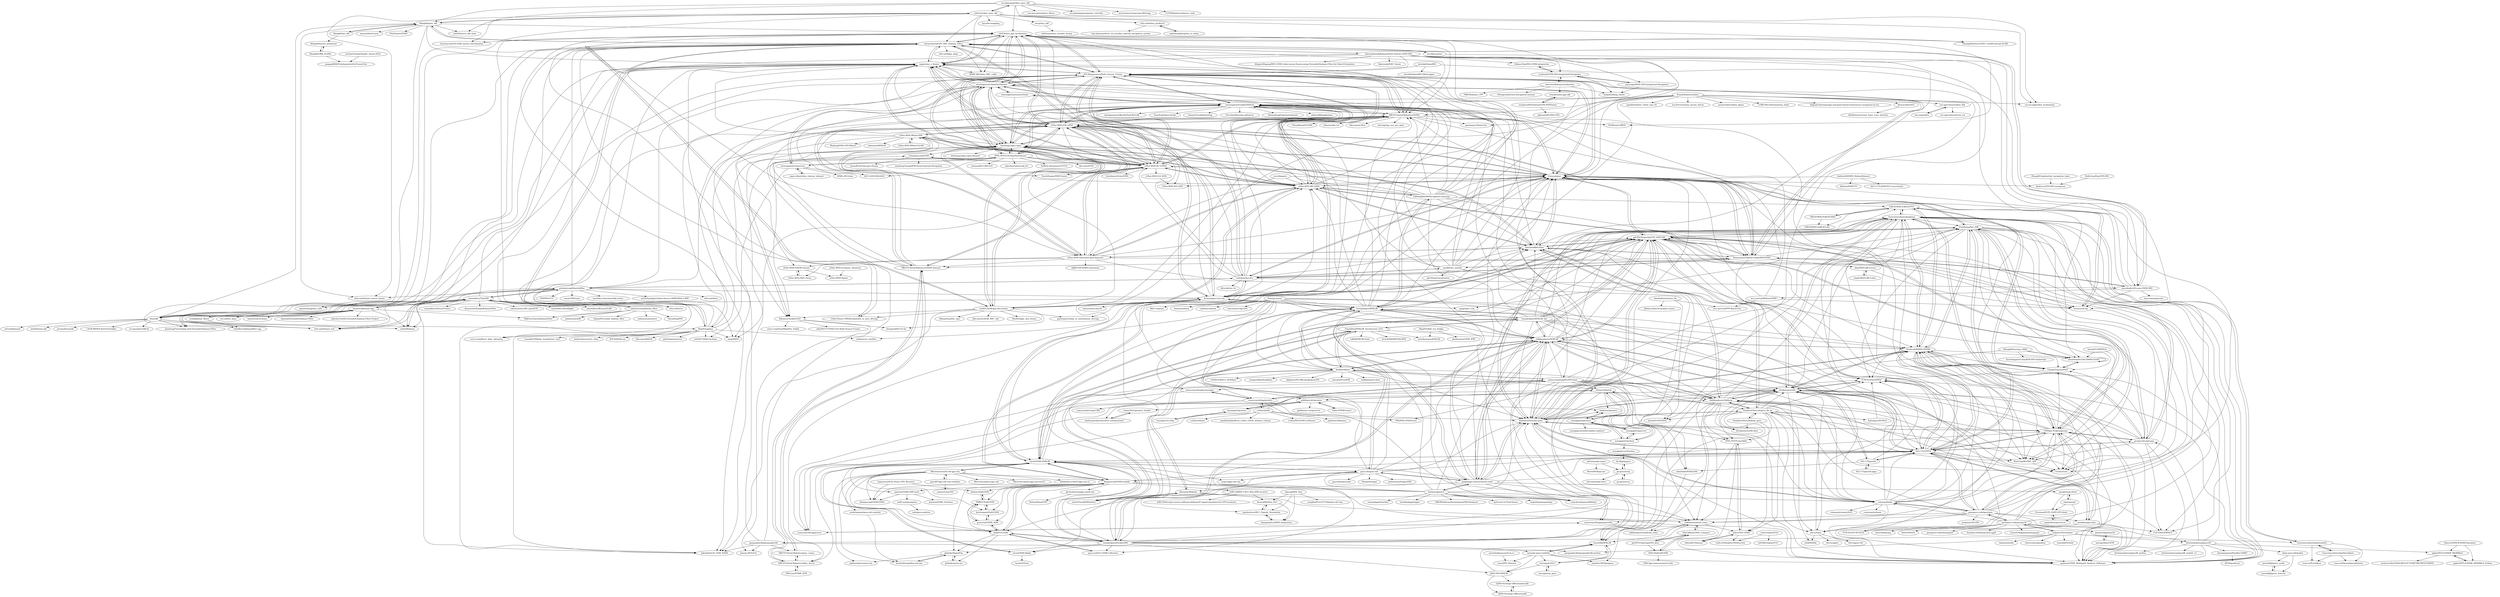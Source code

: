 digraph G {
"ros-planning/robot_pose_ekf" -> "udacity/robot_pose_ekf"
"ros-planning/robot_pose_ekf" -> "ros-perception/laser_filters" ["e"=1]
"ros-planning/robot_pose_ekf" -> "ros-planning/navigation_tutorials" ["e"=1]
"ros-planning/robot_pose_ekf" -> "ydsf16/imu_gps_localization"
"ros-planning/robot_pose_ekf" -> "orocos/orocos-bayesian-filtering" ["e"=1]
"ros-planning/robot_pose_ekf" -> "cra-ros-pkg/robot_localization" ["e"=1]
"ros-planning/robot_pose_ekf" -> "CCNYRoboticsLab/scan_tools" ["e"=1]
"ros-planning/robot_pose_ekf" -> "libing64/pose_ekf"
"ros-planning/robot_pose_ekf" -> "Gaochao-hit/LIO-SAM_based_relocalization" ["e"=1]
"karanchawla/GPS_IMU_Kalman_Filter" -> "ydsf16/imu_gps_localization"
"karanchawla/GPS_IMU_Kalman_Filter" -> "cggos/imu_x_fusion"
"karanchawla/GPS_IMU_Kalman_Filter" -> "2013fangwentao/Multi_Sensor_Fusion"
"karanchawla/GPS_IMU_Kalman_Filter" -> "libing64/pose_ekf"
"karanchawla/GPS_IMU_Kalman_Filter" -> "zm0612/eskf-gps-imu-fusion"
"karanchawla/GPS_IMU_Kalman_Filter" -> "aaronboda24/Loose-GNSS-IMU"
"karanchawla/GPS_IMU_Kalman_Filter" -> "yyccR/Location"
"karanchawla/GPS_IMU_Kalman_Filter" -> "Aceinna/gnss-ins-sim"
"karanchawla/GPS_IMU_Kalman_Filter" -> "alirezaahmadi/KalmanFilter-Vehicle-GNSS-INS"
"karanchawla/GPS_IMU_Kalman_Filter" -> "gaowenliang/imu_utils" ["e"=1]
"karanchawla/GPS_IMU_Kalman_Filter" -> "HKUST-Aerial-Robotics/GVINS"
"karanchawla/GPS_IMU_Kalman_Filter" -> "Little-Potato-1990/localization_in_auto_driving" ["e"=1]
"karanchawla/GPS_IMU_Kalman_Filter" -> "APRIL-ZJU/lidar_IMU_calib" ["e"=1]
"karanchawla/GPS_IMU_Kalman_Filter" -> "mherb/kalman" ["e"=1]
"karanchawla/GPS_IMU_Kalman_Filter" -> "ethz-asl/lidar_align" ["e"=1]
"gemini3d/gemini3d" -> "aaronjridley/GITM"
"benzenemo/TightlyCoupledINSGNSS" -> "Erensu/ignav"
"benzenemo/TightlyCoupledINSGNSS" -> "kaichen686/GINav"
"benzenemo/TightlyCoupledINSGNSS" -> "i2Nav-WHU/OB_GINS"
"benzenemo/TightlyCoupledINSGNSS" -> "2013fangwentao/Multi_Sensor_Fusion"
"benzenemo/TightlyCoupledINSGNSS" -> "heiwa0519/TGINS"
"benzenemo/TightlyCoupledINSGNSS" -> "Erensu/carvig"
"benzenemo/TightlyCoupledINSGNSS" -> "rodralez/NaveGo"
"benzenemo/TightlyCoupledINSGNSS" -> "weisongwen/GraphGNSSLib"
"benzenemo/TightlyCoupledINSGNSS" -> "YizeZhang/Net_Diff"
"benzenemo/TightlyCoupledINSGNSS" -> "yandld/nav_matlab"
"benzenemo/TightlyCoupledINSGNSS" -> "aaronboda24/Loose-GNSS-IMU"
"benzenemo/TightlyCoupledINSGNSS" -> "goGPS-Project/goGPS_MATLAB"
"benzenemo/TightlyCoupledINSGNSS" -> "HKUST-Aerial-Robotics/GVINS-Dataset"
"benzenemo/TightlyCoupledINSGNSS" -> "zbai/MATLAB-Groves"
"benzenemo/TightlyCoupledINSGNSS" -> "i2Nav-WHU/KF-GINS"
"Aceinna/gnss-ins-sim" -> "2013fangwentao/Multi_Sensor_Fusion"
"Aceinna/gnss-ins-sim" -> "rodralez/NaveGo"
"Aceinna/gnss-ins-sim" -> "cggos/imu_x_fusion"
"Aceinna/gnss-ins-sim" -> "Erensu/ignav"
"Aceinna/gnss-ins-sim" -> "i2Nav-WHU/OB_GINS"
"Aceinna/gnss-ins-sim" -> "HKUST-Aerial-Robotics/GVINS"
"Aceinna/gnss-ins-sim" -> "gaowenliang/imu_utils" ["e"=1]
"Aceinna/gnss-ins-sim" -> "i2Nav-WHU/KF-GINS"
"Aceinna/gnss-ins-sim" -> "ydsf16/imu_gps_localization"
"Aceinna/gnss-ins-sim" -> "karanchawla/GPS_IMU_Kalman_Filter"
"Aceinna/gnss-ins-sim" -> "zm0612/eskf-gps-imu-fusion"
"Aceinna/gnss-ins-sim" -> "mbrossar/ai-imu-dr" ["e"=1]
"Aceinna/gnss-ins-sim" -> "weisongwen/GraphGNSSLib"
"Aceinna/gnss-ins-sim" -> "rpng/open_vins" ["e"=1]
"Aceinna/gnss-ins-sim" -> "tomojitakasu/RTKLIB"
"Knio/pynmea2" -> "semuconsulting/PyGPSClient"
"Knio/pynmea2" -> "semuconsulting/pynmeagps"
"Knio/pynmea2" -> "inmcm/micropyGPS" ["e"=1]
"Knio/pynmea2" -> "M0r13n/pyais" ["e"=1]
"Knio/pynmea2" -> "kosma/minmea" ["e"=1]
"Knio/pynmea2" -> "canboat/canboat" ["e"=1]
"Knio/pynmea2" -> "tomojitakasu/RTKLIB"
"Knio/pynmea2" -> "rtklibexplorer/RTKLIB"
"Knio/pynmea2" -> "taroz/GNSS-SDRLIB"
"Knio/pynmea2" -> "barbeau/awesome-gnss"
"Knio/pynmea2" -> "rokubun/android_rinex"
"Knio/pynmea2" -> "semuconsulting/pyubx2"
"Knio/pynmea2" -> "commaai/laika"
"Knio/pynmea2" -> "Stefal/rtkbase"
"Knio/pynmea2" -> "tomojitakasu/PocketSDR"
"udacity/robot_pose_ekf" -> "libing64/pose_ekf"
"udacity/robot_pose_ekf" -> "ros-planning/robot_pose_ekf"
"udacity/robot_pose_ekf" -> "mrsp/imu_ekf"
"udacity/robot_pose_ekf" -> "cra-ros-pkg/robot_localization" ["e"=1]
"udacity/robot_pose_ekf" -> "ethz-asl/ethzasl_msf" ["e"=1]
"udacity/robot_pose_ekf" -> "ydsf16/aruco_ekf_slam" ["e"=1]
"udacity/robot_pose_ekf" -> "karanchawla/GPS_IMU_Kalman_Filter"
"udacity/robot_pose_ekf" -> "hyye/lio-mapping" ["e"=1]
"udacity/robot_pose_ekf" -> "ethz-asl/odom_predictor"
"udacity/robot_pose_ekf" -> "cggos/imu_x_fusion"
"udacity/robot_pose_ekf" -> "ChaoqinRobotics/LINS---LiDAR-inertial-SLAM" ["e"=1]
"udacity/robot_pose_ekf" -> "ethz-asl/ethzasl_sensor_fusion" ["e"=1]
"gnss-sdr/gnss-sdr" -> "taroz/GNSS-SDRLIB"
"gnss-sdr/gnss-sdr" -> "osqzss/gps-sdr-sim" ["e"=1]
"gnss-sdr/gnss-sdr" -> "tomojitakasu/RTKLIB"
"gnss-sdr/gnss-sdr" -> "google/gps-measurement-tools"
"gnss-sdr/gnss-sdr" -> "SGL-UT/GPSTk"
"gnss-sdr/gnss-sdr" -> "tomojitakasu/PocketSDR"
"gnss-sdr/gnss-sdr" -> "danipascual/GNSS-matlab"
"gnss-sdr/gnss-sdr" -> "rtklibexplorer/RTKLIB"
"gnss-sdr/gnss-sdr" -> "goGPS-Project/goGPS_MATLAB"
"gnss-sdr/gnss-sdr" -> "barbeau/awesome-gnss"
"gnss-sdr/gnss-sdr" -> "f4exb/sdrangel" ["e"=1]
"gnss-sdr/gnss-sdr" -> "pothosware/SoapySDR" ["e"=1]
"gnss-sdr/gnss-sdr" -> "Aceinna/gnss-ins-sim"
"gnss-sdr/gnss-sdr" -> "nlsfi/FGI-GSRx"
"gnss-sdr/gnss-sdr" -> "gnuradio/gnuradio" ["e"=1]
"ethz-asl/odom_predictor" -> "nadiawangberg/imu_to_odom"
"ethz-asl/odom_predictor" -> "tum-phoenix/drive_ros_localize_inertial_navigation_system"
"2013fangwentao/Multi_Sensor_Fusion" -> "cggos/imu_x_fusion"
"2013fangwentao/Multi_Sensor_Fusion" -> "i2Nav-WHU/OB_GINS"
"2013fangwentao/Multi_Sensor_Fusion" -> "Erensu/ignav"
"2013fangwentao/Multi_Sensor_Fusion" -> "HKUST-Aerial-Robotics/GVINS"
"2013fangwentao/Multi_Sensor_Fusion" -> "chichengcn/gici-open"
"2013fangwentao/Multi_Sensor_Fusion" -> "i2Nav-WHU/IC-GVINS"
"2013fangwentao/Multi_Sensor_Fusion" -> "ydsf16/imu_gps_localization"
"2013fangwentao/Multi_Sensor_Fusion" -> "Aceinna/gnss-ins-sim"
"2013fangwentao/Multi_Sensor_Fusion" -> "karanchawla/GPS_IMU_Kalman_Filter"
"2013fangwentao/Multi_Sensor_Fusion" -> "weisongwen/UrbanNavDataset"
"2013fangwentao/Multi_Sensor_Fusion" -> "i2Nav-WHU/KF-GINS"
"2013fangwentao/Multi_Sensor_Fusion" -> "rodralez/NaveGo"
"2013fangwentao/Multi_Sensor_Fusion" -> "weisongwen/GraphGNSSLib"
"2013fangwentao/Multi_Sensor_Fusion" -> "ethz-asl/ethzasl_msf" ["e"=1]
"2013fangwentao/Multi_Sensor_Fusion" -> "benzenemo/TightlyCoupledINSGNSS"
"alirezaahmadi/KalmanFilter-Vehicle-GNSS-INS" -> "karanchawla/GPS_IMU_Kalman_Filter"
"alirezaahmadi/KalmanFilter-Vehicle-GNSS-INS" -> "Zidane-Han/INS-GNSS-integration"
"alirezaahmadi/KalmanFilter-Vehicle-GNSS-INS" -> "kaichen686/GINav"
"alirezaahmadi/KalmanFilter-Vehicle-GNSS-INS" -> "2013fangwentao/Multi_Sensor_Fusion"
"alirezaahmadi/KalmanFilter-Vehicle-GNSS-INS" -> "benzenemo/TightlyCoupledINSGNSS"
"alirezaahmadi/KalmanFilter-Vehicle-GNSS-INS" -> "yuzhou42/GPS-INS-Integrated-Navigation"
"alirezaahmadi/KalmanFilter-Vehicle-GNSS-INS" -> "i2Nav-WHU/awesome-gins-datasets"
"alirezaahmadi/KalmanFilter-Vehicle-GNSS-INS" -> "diegoavillegasg/IMU-GNSS-Lidar-sensor-fusion-using-Extended-Kalman-Filter-for-State-Estimation" ["e"=1]
"alirezaahmadi/KalmanFilter-Vehicle-GNSS-INS" -> "aaronboda24/Loose-GNSS-IMU"
"alirezaahmadi/KalmanFilter-Vehicle-GNSS-INS" -> "cggos/imu_x_fusion"
"alirezaahmadi/KalmanFilter-Vehicle-GNSS-INS" -> "Erensu/ignav"
"alirezaahmadi/KalmanFilter-Vehicle-GNSS-INS" -> "jayoungo/SINS-GPS-Integrated-Navigation"
"alirezaahmadi/KalmanFilter-Vehicle-GNSS-INS" -> "bkarwoski/EKF_fusion" ["e"=1]
"commaai/laika" -> "commaai/rednose" ["e"=1]
"commaai/laika" -> "barbeau/awesome-gnss"
"commaai/laika" -> "GNSSpy-Project/gnsspy"
"commaai/laika" -> "geospace-code/georinex"
"commaai/laika" -> "goGPS-Project/goGPS_MATLAB"
"commaai/laika" -> "Stanford-NavLab/gnss_lib_py"
"commaai/laika" -> "commaai/comma2k19" ["e"=1]
"commaai/laika" -> "SGL-UT/GPSTk"
"commaai/laika" -> "hirokawa/cssrlib"
"commaai/laika" -> "rtklibexplorer/rtklib-py"
"commaai/laika" -> "rtklibexplorer/RTKLIB"
"commaai/laika" -> "paarnes/GNSS_Multipath_Analysis_Software"
"commaai/laika" -> "weisongwen/GraphGNSSLib"
"commaai/laika" -> "GeoscienceAustralia/ginan"
"commaai/laika" -> "PrideLab/PRIDE-PPPAR"
"Stefal/rtkbase" -> "rtklibexplorer/RTKLIB"
"Stefal/rtkbase" -> "semuconsulting/PyGPSClient"
"Stefal/rtkbase" -> "GNSSOEM/ELT_RTKBase" ["e"=1]
"Stefal/rtkbase" -> "barbeau/awesome-gnss"
"Stefal/rtkbase" -> "rtklibexplorer/rtklib-py"
"Stefal/rtkbase" -> "eringerli/RpiNtripBase" ["e"=1]
"Stefal/rtkbase" -> "taroz/TouchRTKStation"
"Stefal/rtkbase" -> "Francklin2/RTKLIB_Touchscreen_GUI"
"Stefal/rtkbase" -> "ybzwyrcld/ntrip"
"Stefal/rtkbase" -> "goblimey/ntripcaster"
"Stefal/rtkbase" -> "AgOpenGPS-Official/AgOpenGPS" ["e"=1]
"Stefal/rtkbase" -> "GeoscienceAustralia/ginan"
"Stefal/rtkbase" -> "lansalot/FreeRTK" ["e"=1]
"Stefal/rtkbase" -> "nebkat/esp32-xbee" ["e"=1]
"Stefal/rtkbase" -> "tomojitakasu/RTKLIB"
"Erensu/ignav" -> "i2Nav-WHU/OB_GINS"
"Erensu/ignav" -> "benzenemo/TightlyCoupledINSGNSS"
"Erensu/ignav" -> "chichengcn/gici-open"
"Erensu/ignav" -> "2013fangwentao/Multi_Sensor_Fusion"
"Erensu/ignav" -> "kaichen686/GINav"
"Erensu/ignav" -> "Erensu/carvig"
"Erensu/ignav" -> "YizeZhang/Net_Diff"
"Erensu/ignav" -> "weisongwen/GraphGNSSLib"
"Erensu/ignav" -> "rodralez/NaveGo"
"Erensu/ignav" -> "i2Nav-WHU/KF-GINS"
"Erensu/ignav" -> "goGPS-Project/goGPS_MATLAB"
"Erensu/ignav" -> "i2Nav-WHU/IC-GVINS"
"Erensu/ignav" -> "weisongwen/UrbanNavDataset"
"Erensu/ignav" -> "HKUST-Aerial-Robotics/GVINS"
"Erensu/ignav" -> "Erensu/cors"
"aaronboda24/Loose-GNSS-IMU" -> "Erensu/carvig"
"aaronboda24/Loose-GNSS-IMU" -> "Erensu/ignav"
"aaronboda24/Loose-GNSS-IMU" -> "karanchawla/GPS_IMU_Kalman_Filter"
"aaronboda24/Loose-GNSS-IMU" -> "2013fangwentao/Multi_Sensor_Fusion"
"aaronboda24/Loose-GNSS-IMU" -> "benzenemo/TightlyCoupledINSGNSS"
"aaronboda24/Loose-GNSS-IMU" -> "marcoamm/gnssins"
"aaronboda24/Loose-GNSS-IMU" -> "wvu-navLab/RobustGNSS"
"rodralez/NaveGo" -> "Erensu/ignav"
"rodralez/NaveGo" -> "Aceinna/gnss-ins-sim"
"rodralez/NaveGo" -> "2013fangwentao/Multi_Sensor_Fusion"
"rodralez/NaveGo" -> "benzenemo/TightlyCoupledINSGNSS"
"rodralez/NaveGo" -> "priseborough/InertialNav"
"rodralez/NaveGo" -> "i2Nav-WHU/OB_GINS"
"rodralez/NaveGo" -> "aaronboda24/Loose-GNSS-IMU"
"rodralez/NaveGo" -> "weisongwen/UrbanNavDataset"
"rodralez/NaveGo" -> "i2Nav-WHU/KF-GINS"
"rodralez/NaveGo" -> "kaichen686/GINav"
"rodralez/NaveGo" -> "goGPS-Project/goGPS_MATLAB"
"rodralez/NaveGo" -> "weisongwen/GraphGNSSLib"
"rodralez/NaveGo" -> "Kyle-ak/imu_tk" ["e"=1]
"rodralez/NaveGo" -> "i2Nav-WHU/IC-GVINS"
"rodralez/NaveGo" -> "yandld/nav_matlab"
"priseborough/InertialNav" -> "PX4/PX4-ECL" ["e"=1]
"priseborough/InertialNav" -> "rodralez/NaveGo"
"priseborough/InertialNav" -> "ethz-asl/ethzasl_msf" ["e"=1]
"priseborough/InertialNav" -> "ethz-asl/ethzasl_sensor_fusion" ["e"=1]
"priseborough/InertialNav" -> "tomas789/tonav" ["e"=1]
"priseborough/InertialNav" -> "2013fangwentao/Multi_Sensor_Fusion"
"priseborough/InertialNav" -> "Aceinna/gnss-ins-sim"
"priseborough/InertialNav" -> "simondlevy/TinyEKF"
"priseborough/InertialNav" -> "ethz-asl/rovio" ["e"=1]
"priseborough/InertialNav" -> "karanchawla/GPS_IMU_Kalman_Filter"
"priseborough/InertialNav" -> "mavlink-router/mavlink-router" ["e"=1]
"priseborough/InertialNav" -> "xioTechnologies/Open-Source-AHRS-With-x-IMU" ["e"=1]
"priseborough/InertialNav" -> "ethz-asl/okvis" ["e"=1]
"priseborough/InertialNav" -> "mherb/kalman" ["e"=1]
"priseborough/InertialNav" -> "i2Nav-WHU/OB_GINS"
"qypluobo/supl-server" -> "Ericsson/SUPL-3GPP-LPP-client"
"Erensu/carvig" -> "Erensu/cors"
"Erensu/carvig" -> "Erensu/ignav"
"MapIV/eagleye" -> "cggos/imu_x_fusion"
"MapIV/eagleye" -> "2013fangwentao/Multi_Sensor_Fusion"
"MapIV/eagleye" -> "vectr-ucla/direct_lidar_odometry" ["e"=1]
"MapIV/eagleye" -> "koide3/interactive_slam" ["e"=1]
"MapIV/eagleye" -> "rpng/MINS" ["e"=1]
"MapIV/eagleye" -> "KIT-ISAS/lili-om" ["e"=1]
"MapIV/eagleye" -> "JokerJohn/LIO_SAM_6AXIS" ["e"=1]
"MapIV/eagleye" -> "hku-mars/BALM" ["e"=1]
"MapIV/eagleye" -> "ydsf16/imu_gps_localization"
"MapIV/eagleye" -> "HKUST-Aerial-Robotics/GVINS"
"MapIV/eagleye" -> "gisbi-kim/removert" ["e"=1]
"MapIV/eagleye" -> "rsasaki0109/lidar_localization_ros2" ["e"=1]
"MapIV/eagleye" -> "chichengcn/gici-open"
"MapIV/eagleye" -> "wh200720041/iscloam" ["e"=1]
"MapIV/eagleye" -> "nobleo/rviz_satellite" ["e"=1]
"acebrianjuan/gnss-sdr-monitor" -> "harshadms/galileo-sdr-sim"
"sfwa/ukf" -> "mherb/kalman" ["e"=1]
"sfwa/ukf" -> "karanchawla/GPS_IMU_Kalman_Filter"
"sfwa/ukf" -> "mithi/fusion-ukf" ["e"=1]
"sfwa/ukf" -> "jeremyfix/easykf"
"sfwa/ukf" -> "libing64/pose_ekf"
"sfwa/ukf" -> "ethz-asl/ethzasl_msf" ["e"=1]
"sfwa/ukf" -> "CAOR-MINES-ParisTech/ukfm" ["e"=1]
"sfwa/ukf" -> "ivo-georgiev/ukfLib"
"sfwa/ukf" -> "cggos/imu_x_fusion"
"sfwa/ukf" -> "MapIV/eagleye"
"sfwa/ukf" -> "simondlevy/TinyEKF"
"sfwa/ukf" -> "JunshengFu/tracking-with-Extended-Kalman-Filter" ["e"=1]
"sfwa/ukf" -> "artivis/kalmanif" ["e"=1]
"sfwa/ukf" -> "priseborough/InertialNav"
"ros-agriculture/ublox_f9p" -> "bao-eng/ublox"
"ros-agriculture/ublox_f9p" -> "ros-agriculture/ntrip_ros"
"PrideLab/PRIDE-PPPAR" -> "GeoscienceAustralia/ginan"
"PrideLab/PRIDE-PPPAR" -> "TUW-VieVS/raPPPid"
"PrideLab/PRIDE-PPPAR" -> "groops-devs/groops"
"PrideLab/PRIDE-PPPAR" -> "hirokawa/cssrlib"
"PrideLab/PRIDE-PPPAR" -> "YizeZhang/Net_Diff"
"PrideLab/PRIDE-PPPAR" -> "paarnes/GNSS_Multipath_Analysis_Software"
"PrideLab/PRIDE-PPPAR" -> "ChangChuntao/FAST"
"PrideLab/PRIDE-PPPAR" -> "barbeau/awesome-gnss"
"PrideLab/PRIDE-PPPAR" -> "GREAT-WHU/GREAT-PVT"
"PrideLab/PRIDE-PPPAR" -> "rtklibexplorer/RTKLIB"
"PrideLab/PRIDE-PPPAR" -> "GNSSpy-Project/gnsspy"
"PrideLab/PRIDE-PPPAR" -> "SGL-UT/GPSTk"
"PrideLab/PRIDE-PPPAR" -> "zhouforme0318/GAMPII-GOOD"
"PrideLab/PRIDE-PPPAR" -> "FCB-SGG/FCB-FILES"
"PrideLab/PRIDE-PPPAR" -> "Erensu/cors"
"YizeZhang/Net_Diff" -> "Erensu/cors"
"YizeZhang/Net_Diff" -> "XiaoGongWei/MG_APP"
"YizeZhang/Net_Diff" -> "goGPS-Project/goGPS_MATLAB"
"YizeZhang/Net_Diff" -> "CGS-GIS/GPSPACE"
"YizeZhang/Net_Diff" -> "SGL-UT/GPSTk"
"YizeZhang/Net_Diff" -> "PrideLab/PRIDE-PPPAR"
"YizeZhang/Net_Diff" -> "Erensu/ignav"
"YizeZhang/Net_Diff" -> "GNSSpy-Project/gnsspy"
"YizeZhang/Net_Diff" -> "TUW-VieVS/raPPPid"
"YizeZhang/Net_Diff" -> "FCB-SGG/FCB-FILES"
"YizeZhang/Net_Diff" -> "hirokawa/cssrlib"
"YizeZhang/Net_Diff" -> "paarnes/GNSS_Multipath_Analysis_Software"
"YizeZhang/Net_Diff" -> "zhouforme0318/GAMPII-GOOD"
"YizeZhang/Net_Diff" -> "ChangChuntao/FAST"
"kristianpaul/SoftGNSS" -> "TMBOC/SoftGNSS"
"kristianpaul/SoftGNSS" -> "perrysou/GNSS_SDR"
"TheGalfins/GNSS_Compare" -> "DfAC/AndroidGNSS"
"TheGalfins/GNSS_Compare" -> "rokubun/android_rinex"
"TheGalfins/GNSS_Compare" -> "goGPS-Project/goGPS_Java"
"mrsp/imu_ekf" -> "softdream/imu_encoder_fusion"
"yyccR/Location" -> "karanchawla/GPS_IMU_Kalman_Filter"
"yyccR/Location" -> "aaronboda24/Loose-GNSS-IMU"
"yyccR/papers" -> "i2Nav-WHU/awesome-gins-datasets"
"yyccR/papers" -> "Jacktcyy/GPS-INS-navigation"
"yyccR/papers" -> "i2Nav-WHU/KF-GINS"
"google/supl-client" -> "Ericsson/SUPL-3GPP-LPP-client"
"google/supl-client" -> "tajuma/supl"
"taroz/TouchRTKStation" -> "Francklin2/RTKLIB_Touchscreen_GUI"
"taroz/TouchRTKStation" -> "illarionov/RtkGps"
"jayoungo/SINS-GPS-Integrated-Navigation" -> "yuzhou42/GPS-INS-Integrated-Navigation"
"jayoungo/SINS-GPS-Integrated-Navigation" -> "helipiotr/beng_thesis"
"epan-utbm/utbm_robocar_dataset" -> "weisongwen/UrbanLoco"
"baidu/ntripcaster" -> "nunojpg/ntripcaster"
"ybzwyrcld/ntrip" -> "goblimey/ntripcaster"
"ybzwyrcld/ntrip" -> "nunojpg/ntripcaster"
"ybzwyrcld/ntrip" -> "tisyang/ntripcaster"
"ybzwyrcld/ntrip" -> "nunojpg/ntripclient"
"ybzwyrcld/ntrip" -> "nunojpg/ntripserver"
"ybzwyrcld/ntrip" -> "baidu/ntripcaster"
"ybzwyrcld/ntrip" -> "XiaoGongWei/MG_APP"
"ybzwyrcld/ntrip" -> "barbeau/awesome-gnss"
"wvu-navLab/RobustGNSS" -> "wvu-navLab/PPP-BayesTree"
"wvu-navLab/RobustGNSS" -> "weisongwen/GraphGNSSLib"
"wvu-navLab/RobustGNSS" -> "Erensu/carvig"
"wvu-navLab/RobustGNSS" -> "Erensu/ignav"
"shaolinbit/minisam_lib" -> "shaolinbit/RTKinGSS"
"shaolinbit/minisam_lib" -> "jlblancoc/factor-graphs-course"
"shaolinbit/minisam_lib" -> "wvu-navLab/PPP-BayesTree"
"tisyang/ntripcaster" -> "tisyang/cors-relay"
"tisyang/ntripcaster" -> "goblimey/ntripcaster"
"GeoscienceAustralia/GeodePy" -> "GeoscienceAustralia/DynAdjust"
"GeoscienceAustralia/GeodePy" -> "icsm-au/PynAdjust"
"GeoscienceAustralia/GeodePy" -> "GeoscienceAustralia/ginan"
"GeoscienceAustralia/GeodePy" -> "icsm-au/DatumSpreadsheets"
"orsalmon/ins-gps-ekf" -> "orsalmon/KittiDatasetGPS-INSViewer"
"pjalesSSTL/GNSSR_MERRByS_Python" -> "pjalesSSTL/GNSSR_MERRByS"
"blasco/GNSS-R-DDM-Simulator" -> "pjalesSSTL/GNSSR_MERRByS_Python"
"blasco/GNSS-R-DDM-Simulator" -> "pjalesSSTL/GNSSR_MERRByS"
"Zidane-Han/INS-GNSS-integration" -> "yuzhou42/GPS-INS-Integrated-Navigation"
"HelloGoodDay/GPS-INS" -> "Jacktcyy/GPS-INS-navigation"
"GeoscienceAustralia/DynAdjust" -> "GeoscienceAustralia/GeodePy"
"GeoscienceAustralia/DynAdjust" -> "icsm-au/PynAdjust"
"GeoscienceAustralia/DynAdjust" -> "icsm-au/DatumSpreadsheets"
"lnexenl/BeiDou_B1C" -> "pandaclover/B1C_Signals_Simulation"
"lnexenl/BeiDou_B1C" -> "QiangshaoLiu/BDS-Acquisition"
"orsalmon/KittiDatasetGPS-INSViewer" -> "gduenas001/INS-GPS"
"orsalmon/KittiDatasetGPS-INSViewer" -> "orsalmon/ins-gps-ekf"
"ufrgs-gnss-lab/mphw" -> "purnelldj/gnssr_synth"
"ufrgs-gnss-lab/mphw" -> "purnelldj/gnssr_lowcost"
"bao-eng/ublox" -> "ros-agriculture/ublox_f9p"
"geospace-code/pymap3d" -> "geospace-code/georinex"
"geospace-code/pymap3d" -> "mrJean1/PyGeodesy"
"geospace-code/pymap3d" -> "NavPy/NavPy"
"geospace-code/pymap3d" -> "geospace-code/matmap3d"
"geospace-code/pymap3d" -> "goGPS-Project/goGPS_MATLAB"
"geospace-code/pymap3d" -> "PrideLab/PRIDE-PPPAR"
"geospace-code/pymap3d" -> "GNSSpy-Project/gnsspy"
"geospace-code/pymap3d" -> "brandon-rhodes/python-sgp4" ["e"=1]
"geospace-code/pymap3d" -> "GenericMappingTools/pygmt" ["e"=1]
"geospace-code/pymap3d" -> "aburrell/apexpy" ["e"=1]
"geospace-code/pymap3d" -> "commaai/laika"
"geospace-code/pymap3d" -> "gemini3d/gemini3d"
"geospace-code/pymap3d" -> "kristinemlarson/gnssrefl"
"taroz/GNSS-SDRLIB" -> "taroz/GNSS-Radar"
"taroz/GNSS-SDRLIB" -> "gnss-sdr/gnss-sdr"
"taroz/GNSS-SDRLIB" -> "tomojitakasu/PocketSDR"
"taroz/GNSS-SDRLIB" -> "goGPS-Project/goGPS_MATLAB"
"taroz/GNSS-SDRLIB" -> "SGL-UT/GPSTk"
"taroz/GNSS-SDRLIB" -> "danipascual/GNSS-matlab"
"taroz/GNSS-SDRLIB" -> "rtklibexplorer/RTKLIB"
"taroz/GNSS-SDRLIB" -> "Mictronics/multi-sdr-gps-sim"
"taroz/GNSS-SDRLIB" -> "pmonta/GNSS-DSP-tools"
"taroz/GNSS-SDRLIB" -> "kristianpaul/SoftGNSS"
"taroz/GNSS-SDRLIB" -> "tomojitakasu/RTKLIB_bin"
"taroz/GNSS-SDRLIB" -> "nlsfi/FGI-GSRx"
"taroz/GNSS-SDRLIB" -> "osqzss/gps-sdr-sim" ["e"=1]
"taroz/GNSS-SDRLIB" -> "tomojitakasu/RTKLIB"
"taroz/GNSS-SDRLIB" -> "google/gps-measurement-tools"
"weisongwen/UrbanLoco" -> "weisongwen/UrbanNavDataset"
"weisongwen/UrbanLoco" -> "IPNL-POLYU/UrbanNavDataset"
"weisongwen/UrbanLoco" -> "APRIL-ZJU/clins" ["e"=1]
"weisongwen/UrbanLoco" -> "SJTU-ViSYS/M2DGR" ["e"=1]
"weisongwen/UrbanLoco" -> "epan-utbm/utbm_robocar_dataset"
"weisongwen/UrbanLoco" -> "wh200720041/iscloam" ["e"=1]
"i2Nav-WHU/Wheel-INS" -> "i2Nav-WHU/Wheel-SLAM"
"i2Nav-WHU/Wheel-INS" -> "Wallong/VINS-GPS-Wheel" ["e"=1]
"i2Nav-WHU/Wheel-INS" -> "i2Nav-WHU/OB_GINS"
"i2Nav-WHU/Wheel-INS" -> "i2Nav-WHU/awesome-gins-datasets"
"i2Nav-WHU/Wheel-INS" -> "mbrossar/RINS-W" ["e"=1]
"i2Nav-WHU/Wheel-INS" -> "TouchDeeper/VIW-Fusion" ["e"=1]
"i2Nav-WHU/Wheel-INS" -> "i2Nav-WHU/GIOW-release"
"i2Nav-WHU/Wheel-INS" -> "i2Nav-WHU/IC-GVINS"
"i2Nav-WHU/Wheel-INS" -> "cggos/imu_x_fusion"
"i2Nav-WHU/Wheel-INS" -> "chichengcn/gici-open"
"xiahouzuoxin/kalman_filter" -> "TKJElectronics/KalmanFilter" ["e"=1]
"xiahouzuoxin/kalman_filter" -> "simondlevy/TinyEKF"
"xiahouzuoxin/kalman_filter" -> "xiahouzuoxin/fft"
"xiahouzuoxin/kalman_filter" -> "leijian001/scalar_kalman_filter"
"xiahouzuoxin/kalman_filter" -> "xiahouzuoxin/notes" ["e"=1]
"xiahouzuoxin/kalman_filter" -> "Niyunfeng/PID" ["e"=1]
"SGL-UT/GPSTk" -> "goGPS-Project/goGPS_MATLAB"
"SGL-UT/GPSTk" -> "YizeZhang/Net_Diff"
"SGL-UT/GPSTk" -> "SGL-UT/gnsstk"
"SGL-UT/GPSTk" -> "XiaoGongWei/MG_APP"
"SGL-UT/GPSTk" -> "rtklibexplorer/RTKLIB"
"SGL-UT/GPSTk" -> "CGS-GIS/GPSPACE"
"SGL-UT/GPSTk" -> "PrideLab/PRIDE-PPPAR"
"SGL-UT/GPSTk" -> "Erensu/ignav"
"SGL-UT/GPSTk" -> "aewallin/ppp-tools"
"SGL-UT/GPSTk" -> "GNSSpy-Project/gnsspy"
"SGL-UT/GPSTk" -> "groops-devs/groops"
"SGL-UT/GPSTk" -> "geospace-code/georinex"
"SGL-UT/GPSTk" -> "taroz/GNSS-SDRLIB"
"SGL-UT/GPSTk" -> "barbeau/awesome-gnss"
"SGL-UT/GPSTk" -> "TUW-VieVS/raPPPid"
"cggos/imu_x_fusion" -> "ydsf16/imu_gps_localization"
"cggos/imu_x_fusion" -> "2013fangwentao/Multi_Sensor_Fusion"
"cggos/imu_x_fusion" -> "karanchawla/GPS_IMU_Kalman_Filter"
"cggos/imu_x_fusion" -> "i2Nav-WHU/IC-GVINS"
"cggos/imu_x_fusion" -> "zm0612/eskf-gps-imu-fusion"
"cggos/imu_x_fusion" -> "HKUST-Aerial-Robotics/GVINS"
"cggos/imu_x_fusion" -> "MapIV/eagleye"
"cggos/imu_x_fusion" -> "i2Nav-WHU/OB_GINS"
"cggos/imu_x_fusion" -> "JokerJohn/LIO_SAM_6AXIS" ["e"=1]
"cggos/imu_x_fusion" -> "APRIL-ZJU/lidar_IMU_calib" ["e"=1]
"cggos/imu_x_fusion" -> "chichengcn/gici-open"
"cggos/imu_x_fusion" -> "Aceinna/gnss-ins-sim"
"cggos/imu_x_fusion" -> "vectr-ucla/direct_lidar_odometry" ["e"=1]
"cggos/imu_x_fusion" -> "gaowenliang/imu_utils" ["e"=1]
"cggos/imu_x_fusion" -> "rpng/MINS" ["e"=1]
"nadiawangberg/imu_to_odom" -> "ethz-asl/odom_predictor"
"GNSSpy-Project/gnsspy" -> "paarnes/GNSS_Multipath_Analysis_Software"
"GNSSpy-Project/gnsspy" -> "YizeZhang/Net_Diff"
"GNSSpy-Project/gnsspy" -> "XiaoGongWei/MG_APP"
"GNSSpy-Project/gnsspy" -> "hirokawa/cssrlib"
"GNSSpy-Project/gnsspy" -> "geospace-code/georinex"
"GNSSpy-Project/gnsspy" -> "PrideLab/PRIDE-PPPAR"
"GNSSpy-Project/gnsspy" -> "goGPS-Project/goGPS_MATLAB"
"GNSSpy-Project/gnsspy" -> "groops-devs/groops"
"GNSSpy-Project/gnsspy" -> "barbeau/awesome-gnss"
"GNSSpy-Project/gnsspy" -> "SGL-UT/GPSTk"
"GNSSpy-Project/gnsspy" -> "ChangChuntao/FAST"
"GNSSpy-Project/gnsspy" -> "rokubun/android_rinex"
"GNSSpy-Project/gnsspy" -> "TUW-VieVS/raPPPid"
"GNSSpy-Project/gnsspy" -> "Erensu/cors"
"GNSSpy-Project/gnsspy" -> "GeoscienceAustralia/ginan"
"yandld/nav_matlab" -> "benzenemo/TightlyCoupledINSGNSS"
"yandld/nav_matlab" -> "Erensu/ignav"
"yandld/nav_matlab" -> "lijx10/uwb-localization" ["e"=1]
"yandld/nav_matlab" -> "2013fangwentao/Multi_Sensor_Fusion"
"yandld/nav_matlab" -> "ydsf16/imu_gps_localization"
"yandld/nav_matlab" -> "weisongwen/UrbanNavDataset"
"yandld/nav_matlab" -> "kaichen686/GINav"
"yandld/nav_matlab" -> "i2Nav-WHU/OB_GINS"
"yandld/nav_matlab" -> "rodralez/NaveGo"
"yandld/nav_matlab" -> "weisongwen/GraphGNSSLib"
"yandld/nav_matlab" -> "shaolinbit/RTKinGSS"
"yandld/nav_matlab" -> "weisongwen/researchTools"
"hmartiro/kalman-cpp" -> "mherb/kalman" ["e"=1]
"hmartiro/kalman-cpp" -> "tysik/kalman_filters"
"hmartiro/kalman-cpp" -> "simondlevy/TinyEKF"
"hmartiro/kalman-cpp" -> "JunshengFu/tracking-with-Extended-Kalman-Filter" ["e"=1]
"hmartiro/kalman-cpp" -> "hmartiro/iron-dome"
"hmartiro/kalman-cpp" -> "shazraz/Extended-Kalman-Filter"
"hmartiro/kalman-cpp" -> "sfwa/ukf"
"hmartiro/kalman-cpp" -> "robodhruv/kalmanfilter-cpp"
"hmartiro/kalman-cpp" -> "udacity/CarND-Extended-Kalman-Filter-Project" ["e"=1]
"hmartiro/kalman-cpp" -> "iris-ua/iris_lama" ["e"=1]
"hmartiro/kalman-cpp" -> "TKJElectronics/KalmanFilter" ["e"=1]
"hmartiro/kalman-cpp" -> "karanchawla/GPS_IMU_Kalman_Filter"
"lyf8118/BDS-3-B1C-B2a-SDR-receiver" -> "lyf8118/An-open-source-software-defined-IF-signal-simulator-for-GPS-receivers"
"lyf8118/BDS-3-B1C-B2a-SDR-receiver" -> "pandaclover/B1C_Signals_Simulation"
"lyf8118/BDS-3-B1C-B2a-SDR-receiver" -> "lnexenl/BeiDou_B1C"
"libing64/learning_rtklib" -> "zhouforme0318/GAMPII-GOOD"
"libing64/learning_rtklib" -> "ChangChuntao/FAST"
"libing64/learning_rtklib" -> "rokubun/android_rinex"
"libing64/learning_rtklib" -> "Azurehappen/UrbanRTK-INS-OutlierOpt"
"XiaoGongWei/MG_APP" -> "Erensu/cors"
"weisongwen/researchTools" -> "weisongwen/UrbanNavDataset"
"weisongwen/researchTools" -> "chichengcn/gici-open"
"weisongwen/researchTools" -> "weisongwen/GraphGNSSLib"
"ydsf16/imu_gps_localization" -> "cggos/imu_x_fusion"
"ydsf16/imu_gps_localization" -> "karanchawla/GPS_IMU_Kalman_Filter"
"ydsf16/imu_gps_localization" -> "zm0612/eskf-gps-imu-fusion"
"ydsf16/imu_gps_localization" -> "2013fangwentao/Multi_Sensor_Fusion"
"ydsf16/imu_gps_localization" -> "i2Nav-WHU/OB_GINS"
"ydsf16/imu_gps_localization" -> "HKUST-Aerial-Robotics/GVINS"
"ydsf16/imu_gps_localization" -> "ChaoqinRobotics/LINS---LiDAR-inertial-SLAM" ["e"=1]
"ydsf16/imu_gps_localization" -> "APRIL-ZJU/lidar_IMU_calib" ["e"=1]
"ydsf16/imu_gps_localization" -> "gaoxiang12/faster-lio" ["e"=1]
"ydsf16/imu_gps_localization" -> "PetWorm/LARVIO" ["e"=1]
"ydsf16/imu_gps_localization" -> "weisongwen/UrbanNavDataset"
"ydsf16/imu_gps_localization" -> "Little-Potato-1990/localization_in_auto_driving" ["e"=1]
"ydsf16/imu_gps_localization" -> "JokerJohn/LIO_SAM_6AXIS" ["e"=1]
"ydsf16/imu_gps_localization" -> "Gaochao-hit/LIO-SAM_based_relocalization" ["e"=1]
"ydsf16/imu_gps_localization" -> "i2Nav-WHU/IC-GVINS"
"weisongwen/UrbanNavDataset" -> "IPNL-POLYU/UrbanNavDataset"
"weisongwen/UrbanNavDataset" -> "weisongwen/UrbanLoco"
"weisongwen/UrbanNavDataset" -> "weisongwen/GraphGNSSLib"
"weisongwen/UrbanNavDataset" -> "i2Nav-WHU/OB_GINS"
"weisongwen/UrbanNavDataset" -> "2013fangwentao/Multi_Sensor_Fusion"
"weisongwen/UrbanNavDataset" -> "chichengcn/gici-open"
"weisongwen/UrbanNavDataset" -> "HKUST-Aerial-Robotics/GVINS"
"weisongwen/UrbanNavDataset" -> "Erensu/ignav"
"weisongwen/UrbanNavDataset" -> "i2Nav-WHU/IC-GVINS"
"weisongwen/UrbanNavDataset" -> "JokerJohn/LIO_SAM_6AXIS" ["e"=1]
"weisongwen/UrbanNavDataset" -> "weisongwen/researchTools"
"weisongwen/UrbanNavDataset" -> "ydsf16/imu_gps_localization"
"weisongwen/UrbanNavDataset" -> "XikunLiu-huskit/GLIO"
"weisongwen/UrbanNavDataset" -> "cggos/imu_x_fusion"
"weisongwen/UrbanNavDataset" -> "SJTU-ViSYS/M2DGR" ["e"=1]
"heiwa0519/PPPLib" -> "zhouforme0318/GAMPII-GOOD"
"heiwa0519/PPPLib" -> "XiaoGongWei/MG_APP"
"barbeau/awesome-gnss" -> "PrideLab/PRIDE-PPPAR"
"barbeau/awesome-gnss" -> "rtklibexplorer/RTKLIB"
"barbeau/awesome-gnss" -> "GeoscienceAustralia/ginan"
"barbeau/awesome-gnss" -> "goGPS-Project/goGPS_MATLAB"
"barbeau/awesome-gnss" -> "Stanford-NavLab/gnss_lib_py"
"barbeau/awesome-gnss" -> "GNSSpy-Project/gnsspy"
"barbeau/awesome-gnss" -> "google/gps-measurement-tools"
"barbeau/awesome-gnss" -> "weisongwen/GraphGNSSLib"
"barbeau/awesome-gnss" -> "commaai/laika"
"barbeau/awesome-gnss" -> "paarnes/GNSS_Multipath_Analysis_Software"
"barbeau/awesome-gnss" -> "hirokawa/cssrlib"
"barbeau/awesome-gnss" -> "SGL-UT/GPSTk"
"barbeau/awesome-gnss" -> "YizeZhang/Net_Diff"
"barbeau/awesome-gnss" -> "rtklibexplorer/rtklib-py"
"barbeau/awesome-gnss" -> "weisongwen/UrbanNavDataset"
"go-gnss/ntrip" -> "de-bkg/gognss"
"go-gnss/ntrip" -> "go-gnss/rtcm"
"go-gnss/ntrip" -> "xk1yan/ntripCaster"
"KumarRobotics/ublox" -> "ros-agriculture/ublox_f9p"
"KumarRobotics/ublox" -> "nobleo/rviz_satellite" ["e"=1]
"KumarRobotics/ublox" -> "ros-drivers/nmea_navsat_driver" ["e"=1]
"KumarRobotics/ublox" -> "HKUST-Aerial-Robotics/ublox_driver"
"KumarRobotics/ublox" -> "aussierobots/ublox_dgnss"
"KumarRobotics/ublox" -> "LORD-MicroStrain/ntrip_client"
"KumarRobotics/ublox" -> "MapIV/eagleye"
"KumarRobotics/ublox" -> "PX4/PX4-GPSDrivers" ["e"=1]
"KumarRobotics/ublox" -> "ArghyaChatterjee/gps-waypoint-based-autonomous-navigation-in-ros" ["e"=1]
"KumarRobotics/ublox" -> "flynneva/bno055"
"KumarRobotics/ublox" -> "weisongwen/GraphGNSSLib"
"KumarRobotics/ublox" -> "cra-ros-pkg/robot_localization" ["e"=1]
"KumarRobotics/ublox" -> "sparkfun/Qwiic_Ublox_Gps_Py" ["e"=1]
"KumarRobotics/ublox" -> "tomojitakasu/RTKLIB"
"KumarRobotics/ublox" -> "HKUST-Aerial-Robotics/GVINS"
"kristinemlarson/gnssrefl" -> "demiangomez/Parallel.GAMIT"
"kristinemlarson/gnssrefl" -> "PrideLab/PRIDE-PPPAR"
"kristinemlarson/gnssrefl" -> "paarnes/GNSS_Multipath_Analysis_Software"
"kristinemlarson/gnssrefl" -> "ufrgs-gnss-lab/mphw"
"kristinemlarson/gnssrefl" -> "kristinemlarson/gnssIR_python"
"kristinemlarson/gnssrefl" -> "pjalesSSTL/GNSSR_MERRByS"
"kristinemlarson/gnssrefl" -> "kristinemlarson/gnssIR_matlab_v3"
"kristinemlarson/gnssrefl" -> "groops-devs/groops"
"pmonta/GNSS-DSP-tools" -> "swift-nav/peregrine"
"pmonta/GNSS-DSP-tools" -> "danipascual/GNSS-VHDL"
"pmonta/GNSS-DSP-tools" -> "pmonta/GNSS_Firehose"
"taroz/GNSS-Radar" -> "taroz/GNSS-SDRLIB"
"taroz/GNSS-Radar" -> "taroz/GEView"
"flynneva/bno055" -> "AlexKaravaev/ros2_laser_scan_matcher"
"goblimey/ntripcaster" -> "ybzwyrcld/ntrip"
"goblimey/ntripcaster" -> "tisyang/ntripcaster"
"goblimey/ntripcaster" -> "goblimey/c-ntripserver"
"goblimey/ntripcaster" -> "Node-NTRIP/caster"
"goblimey/ntripcaster" -> "charlesquick/ntripcaster-containerised"
"goblimey/ntripcaster" -> "baidu/ntripcaster"
"goblimey/ntripcaster" -> "rinex20/ntripcaster_docker"
"Node-NTRIP/caster" -> "goblimey/ntripcaster"
"tisyang/cors-relay" -> "tisyang/ntripcaster"
"rinex20/ntripcaster_docker" -> "charlesquick/ntripcaster-containerised"
"MapIV/rtklib_ros_bridge" -> "JensReimann/RTKLIB"
"MapIV/rtklib_ros_bridge" -> "jdesbonnet/GNSS_RTK"
"QiangshaoLiu/BDS-Acquisition" -> "pandaclover/B1C_Signals_Simulation"
"de-bkg/gognss" -> "go-gnss/ntrip"
"go-gnss/rtcm" -> "go-gnss/ntrip"
"purnelldj/gnssr_synth" -> "purnelldj/gnssr_lowcost"
"aaronjridley/GITM" -> "gemini3d/gemini3d"
"hirokawa/cssrlib" -> "rtklibexplorer/rtklib-py"
"hirokawa/cssrlib" -> "hirokawa/cssrlib-data"
"hirokawa/cssrlib" -> "TUW-VieVS/raPPPid"
"hirokawa/cssrlib" -> "paarnes/GNSS_Multipath_Analysis_Software"
"hirokawa/cssrlib" -> "nlsfi/HASlib"
"hirokawa/cssrlib" -> "SGL-UT/gnsstk"
"hirokawa/cssrlib" -> "taroz/MatRTKLIB"
"hirokawa/cssrlib" -> "XiaoGongWei/MG_APP"
"hirokawa/cssrlib" -> "IPNL-POLYU/pyrtklib"
"hirokawa/cssrlib" -> "PrideLab/PRIDE-PPPAR"
"hirokawa/cssrlib" -> "GeoscienceAustralia/ginan"
"HKUST-Aerial-Robotics/GVINS" -> "i2Nav-WHU/IC-GVINS"
"HKUST-Aerial-Robotics/GVINS" -> "i2Nav-WHU/OB_GINS"
"HKUST-Aerial-Robotics/GVINS" -> "HKUST-Aerial-Robotics/GVINS-Dataset"
"HKUST-Aerial-Robotics/GVINS" -> "chichengcn/gici-open"
"HKUST-Aerial-Robotics/GVINS" -> "TixiaoShan/LVI-SAM" ["e"=1]
"HKUST-Aerial-Robotics/GVINS" -> "rpng/open_vins" ["e"=1]
"HKUST-Aerial-Robotics/GVINS" -> "2013fangwentao/Multi_Sensor_Fusion"
"HKUST-Aerial-Robotics/GVINS" -> "lukasvst/dm-vio" ["e"=1]
"HKUST-Aerial-Robotics/GVINS" -> "PetWorm/LARVIO" ["e"=1]
"HKUST-Aerial-Robotics/GVINS" -> "weisongwen/GraphGNSSLib"
"HKUST-Aerial-Robotics/GVINS" -> "cggos/imu_x_fusion"
"HKUST-Aerial-Robotics/GVINS" -> "gaoxiang12/faster-lio" ["e"=1]
"HKUST-Aerial-Robotics/GVINS" -> "i2Nav-WHU/KF-GINS"
"HKUST-Aerial-Robotics/GVINS" -> "hku-mars/r3live" ["e"=1]
"HKUST-Aerial-Robotics/GVINS" -> "uzh-rpg/rpg_svo_pro_open" ["e"=1]
"semuconsulting/pyubx2" -> "semuconsulting/PyGPSClient"
"semuconsulting/pyubx2" -> "semuconsulting/pynmeagps"
"semuconsulting/pyubx2" -> "semuconsulting/pygnssutils"
"semuconsulting/pyubx2" -> "semuconsulting/pyrtcm"
"semuconsulting/pyubx2" -> "mayeranalytics/pyUBX"
"semuconsulting/pyubx2" -> "u-blox/ubxlib"
"semuconsulting/pyubx2" -> "barbeau/awesome-gnss"
"semuconsulting/PyGPSClient" -> "semuconsulting/pyubx2"
"semuconsulting/PyGPSClient" -> "semuconsulting/pygnssutils"
"semuconsulting/PyGPSClient" -> "Stefal/rtkbase"
"semuconsulting/PyGPSClient" -> "semuconsulting/pyrtcm"
"semuconsulting/PyGPSClient" -> "rtklibexplorer/RTKLIB"
"semuconsulting/PyGPSClient" -> "hirokawa/cssrlib"
"semuconsulting/PyGPSClient" -> "rtklibexplorer/rtklib-py"
"semuconsulting/PyGPSClient" -> "commaai/laika"
"semuconsulting/PyGPSClient" -> "barbeau/awesome-gnss"
"semuconsulting/PyGPSClient" -> "semuconsulting/pynmeagps"
"semuconsulting/PyGPSClient" -> "GeoscienceAustralia/ginan"
"semuconsulting/PyGPSClient" -> "ybzwyrcld/ntrip"
"semuconsulting/PyGPSClient" -> "Stanford-NavLab/gnss_lib_py"
"semuconsulting/PyGPSClient" -> "paarnes/GNSS_Multipath_Analysis_Software"
"semuconsulting/PyGPSClient" -> "IPNL-POLYU/pyrtklib"
"u-blox/ubxlib" -> "semuconsulting/pyubx2"
"u-blox/ubxlib" -> "semuconsulting/PyGPSClient"
"u-blox/ubxlib" -> "sparkfun/SparkFun_u-blox_GNSS_Arduino_Library" ["e"=1]
"u-blox/ubxlib" -> "u-blox/XPLR-HPG-software"
"u-blox/ubxlib" -> "jacketizer/libnmea" ["e"=1]
"u-blox/ubxlib" -> "u-blox/cellular"
"u-blox/ubxlib" -> "PX4/PX4-GPSDrivers" ["e"=1]
"u-blox/ubxlib" -> "HKUST-Aerial-Robotics/ublox_driver"
"nunojpg/ntripclient" -> "nunojpg/ntripserver"
"nunojpg/ntripclient" -> "nunojpg/ntripcaster"
"nunojpg/ntripclient" -> "ybzwyrcld/ntrip"
"nunojpg/ntripclient" -> "baidu/ntripcaster"
"nunojpg/ntripclient" -> "nunojpg/rtcm3torinex"
"geographiclib/geographiclib" -> "HKUST-Aerial-Robotics/gnss_comm"
"geographiclib/geographiclib" -> "geographiclib/geographiclib-python"
"geographiclib/geographiclib" -> "Joanna-HE/LIGO." ["e"=1]
"geographiclib/geographiclib" -> "JokerJohn/LIO_SAM_6AXIS" ["e"=1]
"geographiclib/geographiclib" -> "i2Nav-WHU/OB_GINS"
"geographiclib/geographiclib" -> "cggos/imu_x_fusion"
"zm0612/eskf-gps-imu-fusion" -> "ydsf16/imu_gps_localization"
"zm0612/eskf-gps-imu-fusion" -> "cggos/imu_x_fusion"
"zm0612/eskf-gps-imu-fusion" -> "karanchawla/GPS_IMU_Kalman_Filter"
"zm0612/eskf-gps-imu-fusion" -> "2013fangwentao/Multi_Sensor_Fusion"
"zm0612/eskf-gps-imu-fusion" -> "i2Nav-WHU/KF-GINS"
"zm0612/eskf-gps-imu-fusion" -> "Shelfcol/gps_imu_fusion"
"zm0612/eskf-gps-imu-fusion" -> "gaoxiang12/slam_in_autonomous_driving" ["e"=1]
"zm0612/eskf-gps-imu-fusion" -> "chengwei0427/ct-lio" ["e"=1]
"zm0612/eskf-gps-imu-fusion" -> "JokerJohn/LIO_SAM_6AXIS" ["e"=1]
"zm0612/eskf-gps-imu-fusion" -> "Little-Potato-1990/localization_in_auto_driving" ["e"=1]
"zm0612/eskf-gps-imu-fusion" -> "HKUST-Aerial-Robotics/GVINS"
"zm0612/eskf-gps-imu-fusion" -> "Aceinna/gnss-ins-sim"
"zm0612/eskf-gps-imu-fusion" -> "XikunLiu-huskit/GLIO"
"zm0612/eskf-gps-imu-fusion" -> "ZikangYuan/liw_oam" ["e"=1]
"zm0612/eskf-gps-imu-fusion" -> "hku-mars/LiDAR_IMU_Init" ["e"=1]
"IPNL-POLYU/UrbanNavDataset" -> "weisongwen/UrbanNavDataset"
"IPNL-POLYU/UrbanNavDataset" -> "weisongwen/UrbanLoco"
"IPNL-POLYU/UrbanNavDataset" -> "weisongwen/GraphGNSSLib"
"IPNL-POLYU/UrbanNavDataset" -> "chichengcn/gici-open"
"IPNL-POLYU/UrbanNavDataset" -> "XikunLiu-huskit/GLIO"
"IPNL-POLYU/UrbanNavDataset" -> "SJTU-ViSYS/M2DGR" ["e"=1]
"IPNL-POLYU/UrbanNavDataset" -> "i2Nav-WHU/IC-GVINS"
"IPNL-POLYU/UrbanNavDataset" -> "i2Nav-WHU/OB_GINS"
"IPNL-POLYU/UrbanNavDataset" -> "zijiechenrobotics/ig_lio" ["e"=1]
"IPNL-POLYU/UrbanNavDataset" -> "NeBula-Autonomy/LOCUS" ["e"=1]
"IPNL-POLYU/UrbanNavDataset" -> "hku-mars/STD" ["e"=1]
"IPNL-POLYU/UrbanNavDataset" -> "minwoo0611/MA-LIO" ["e"=1]
"IPNL-POLYU/UrbanNavDataset" -> "JokerJohn/LIO_SAM_6AXIS" ["e"=1]
"weisongwen/GraphGNSSLib" -> "chichengcn/gici-open"
"weisongwen/GraphGNSSLib" -> "IPNL-POLYU/UrbanNavDataset"
"weisongwen/GraphGNSSLib" -> "weisongwen/UrbanNavDataset"
"weisongwen/GraphGNSSLib" -> "i2Nav-WHU/OB_GINS"
"weisongwen/GraphGNSSLib" -> "PercyJon/PercyJon.github.io" ["e"=1]
"weisongwen/GraphGNSSLib" -> "HKUST-Aerial-Robotics/GVINS"
"weisongwen/GraphGNSSLib" -> "HeisenbergEmpire/studynote" ["e"=1]
"weisongwen/GraphGNSSLib" -> "admin360bug/bypass" ["e"=1]
"weisongwen/GraphGNSSLib" -> "springmonster/RestfulTool-Retrofit" ["e"=1]
"weisongwen/GraphGNSSLib" -> "TanaStudy/Java-Study" ["e"=1]
"weisongwen/GraphGNSSLib" -> "i2Nav-WHU/IC-GVINS"
"weisongwen/GraphGNSSLib" -> "Erensu/ignav"
"weisongwen/GraphGNSSLib" -> "XikunLiu-huskit/GLIO"
"weisongwen/GraphGNSSLib" -> "hanmn/Troubleshooting" ["e"=1]
"weisongwen/GraphGNSSLib" -> "2013fangwentao/Multi_Sensor_Fusion"
"GeoscienceAustralia/ginan" -> "PrideLab/PRIDE-PPPAR"
"GeoscienceAustralia/ginan" -> "paarnes/GNSS_Multipath_Analysis_Software"
"GeoscienceAustralia/ginan" -> "groops-devs/groops"
"GeoscienceAustralia/ginan" -> "hirokawa/cssrlib"
"GeoscienceAustralia/ginan" -> "TUW-VieVS/raPPPid"
"GeoscienceAustralia/ginan" -> "GREAT-WHU/GREAT-PVT"
"GeoscienceAustralia/ginan" -> "barbeau/awesome-gnss"
"GeoscienceAustralia/ginan" -> "ChangChuntao/FAST"
"GeoscienceAustralia/ginan" -> "Erensu/cors"
"GeoscienceAustralia/ginan" -> "rtk-rs/rinex"
"GeoscienceAustralia/ginan" -> "XiaoGongWei/MG_APP"
"GeoscienceAustralia/ginan" -> "YizeZhang/Net_Diff"
"GeoscienceAustralia/ginan" -> "GNSSpy-Project/gnsspy"
"GeoscienceAustralia/ginan" -> "goGPS-Project/goGPS_MATLAB"
"GeoscienceAustralia/ginan" -> "GeoscienceAustralia/GeodePy"
"i2Nav-WHU/IMU-Array" -> "i2Nav-WHU/GIOW-release"
"adrianmo/go-nmea" -> "BertoldVdb/go-ais"
"adrianmo/go-nmea" -> "go-gnss/ntrip"
"aewallin/ppp-tools" -> "CGS-GIS/GPSPACE"
"aewallin/ppp-tools" -> "rtk-rs/rinex"
"aewallin/ppp-tools" -> "paarnes/GNSS_Multipath_Analysis_Software"
"aewallin/ppp-tools" -> "FCB-SGG/FCB-FILES"
"aewallin/ppp-tools" -> "SGL-UT/GPSTk"
"aewallin/ppp-tools" -> "hirokawa/cssrlib"
"groops-devs/groops" -> "GeoscienceAustralia/ginan"
"groops-devs/groops" -> "PrideLab/PRIDE-PPPAR"
"groops-devs/groops" -> "TUW-VieVS/raPPPid"
"groops-devs/groops" -> "ChangChuntao/FAST"
"groops-devs/groops" -> "CGS-GIS/GPSPACE"
"groops-devs/groops" -> "XiaoGongWei/MG_APP"
"groops-devs/groops" -> "paarnes/GNSS_Multipath_Analysis_Software"
"groops-devs/groops" -> "GNSSpy-Project/gnsspy"
"groops-devs/groops" -> "YizeZhang/Net_Diff"
"groops-devs/groops" -> "goGPS-Project/goGPS_MATLAB"
"groops-devs/groops" -> "SGL-UT/GPSTk"
"groops-devs/groops" -> "hirokawa/cssrlib"
"kaichen686/GINav" -> "benzenemo/TightlyCoupledINSGNSS"
"kaichen686/GINav" -> "Erensu/ignav"
"kaichen686/GINav" -> "i2Nav-WHU/awesome-gins-datasets"
"kaichen686/GINav" -> "chichengcn/gici-open"
"kaichen686/GINav" -> "goGPS-Project/goGPS_MATLAB"
"kaichen686/GINav" -> "weisongwen/GraphGNSSLib"
"kaichen686/GINav" -> "zhouforme0318/GAMPII-GOOD"
"kaichen686/GINav" -> "rtklibexplorer/rtklib-py"
"kaichen686/GINav" -> "i2Nav-WHU/KF-GINS"
"kaichen686/GINav" -> "TUW-VieVS/raPPPid"
"kaichen686/GINav" -> "Stanford-NavLab/gnss_lib_py"
"semuconsulting/pynmeagps" -> "semuconsulting/pyubx2"
"semuconsulting/pynmeagps" -> "semuconsulting/pyrtcm"
"Stanford-NavLab/gnss_lib_py" -> "Stanford-NavLab/deep_gnss"
"Stanford-NavLab/gnss_lib_py" -> "paarnes/GNSS_Multipath_Analysis_Software"
"Stanford-NavLab/gnss_lib_py" -> "rtklibexplorer/rtklib-py"
"Stanford-NavLab/gnss_lib_py" -> "IPNL-POLYU/pyrtklib"
"Stanford-NavLab/gnss_lib_py" -> "hirokawa/cssrlib"
"Stanford-NavLab/gnss_lib_py" -> "ebhrz/TDL-GNSS"
"Stanford-NavLab/gnss_lib_py" -> "TUW-VieVS/raPPPid"
"Stanford-NavLab/gnss_lib_py" -> "lizhengnss/POSGO"
"Stanford-NavLab/gnss_lib_py" -> "taroz/MatRTKLIB"
"Stanford-NavLab/gnss_lib_py" -> "barbeau/awesome-gnss"
"Stanford-NavLab/gnss_lib_py" -> "kaichen686/GINav"
"Stanford-NavLab/gnss_lib_py" -> "heiwa0519/TGINS"
"Stanford-NavLab/gnss_lib_py" -> "rtk-rs/rinex"
"Stanford-NavLab/gnss_lib_py" -> "GNSSpy-Project/gnsspy"
"Mictronics/multi-sdr-gps-sim" -> "Mictronics/pluto-gps-sim" ["e"=1]
"Mictronics/multi-sdr-gps-sim" -> "gym487/gps-sdr-sim-realtime"
"Mictronics/multi-sdr-gps-sim" -> "Mictronics/pluto-gps-sim-win32"
"Mictronics/multi-sdr-gps-sim" -> "acebrianjuan/gnss-sdr-monitor"
"Mictronics/multi-sdr-gps-sim" -> "nlsfi/FGI-GSRx"
"Mictronics/multi-sdr-gps-sim" -> "harshadms/galileo-sdr-sim"
"Mictronics/multi-sdr-gps-sim" -> "taroz/GNSS-SDRLIB"
"Mictronics/multi-sdr-gps-sim" -> "danipascual/GNSS-matlab"
"Mictronics/multi-sdr-gps-sim" -> "galileoz/gal-osnma-sim"
"Mictronics/multi-sdr-gps-sim" -> "danipascual/GNSS-VHDL"
"Mictronics/multi-sdr-gps-sim" -> "kobekobe1234567/gps-sim-ui"
"geospace-code/georinex" -> "GNSSpy-Project/gnsspy"
"geospace-code/georinex" -> "aewallin/ppp-tools"
"geospace-code/georinex" -> "SGL-UT/GPSTk"
"geospace-code/georinex" -> "paarnes/GNSS_Multipath_Analysis_Software"
"geospace-code/georinex" -> "commaai/laika"
"geospace-code/georinex" -> "PrideLab/PRIDE-PPPAR"
"geospace-code/georinex" -> "rokubun/android_rinex"
"geospace-code/georinex" -> "Stanford-NavLab/gnss_lib_py"
"geospace-code/georinex" -> "goGPS-Project/goGPS_MATLAB"
"geospace-code/georinex" -> "rtk-rs/rinex"
"geospace-code/georinex" -> "gregstarr/PyGPS"
"geospace-code/georinex" -> "rtklibexplorer/rtklib-py"
"geospace-code/georinex" -> "GeoscienceAustralia/ginan"
"geospace-code/georinex" -> "geospace-code/pymap3d"
"geospace-code/georinex" -> "semuconsulting/pygnssutils"
"globsky/greta-oto" -> "globsky/SignalSim"
"ZhangZh3ng/inertial_navigation_basic" -> "Jacktcyy/GPS-INS-navigation"
"HKUST-Aerial-Robotics/GVINS-Dataset" -> "HKUST-Aerial-Robotics/GVINS"
"HKUST-Aerial-Robotics/GVINS-Dataset" -> "HKUST-Aerial-Robotics/gnss_comm"
"HKUST-Aerial-Robotics/GVINS-Dataset" -> "i2Nav-WHU/IC-GVINS"
"HKUST-Aerial-Robotics/GVINS-Dataset" -> "ChangwuLiu/InGVIO"
"HKUST-Aerial-Robotics/GVINS-Dataset" -> "i2Nav-WHU/OB_GINS"
"HKUST-Aerial-Robotics/GVINS-Dataset" -> "HKUST-Aerial-Robotics/ublox_driver"
"HKUST-Aerial-Robotics/GVINS-Dataset" -> "chichengcn/gici-open"
"globsky/SignalSim" -> "globsky/greta-oto"
"globsky/SignalSim" -> "galileoz/gal-osnma-sim"
"globsky/SignalSim" -> "harshadms/galileo-sdr-sim"
"nunojpg/ntripserver" -> "nunojpg/ntripcaster"
"nunojpg/ntripserver" -> "nunojpg/ntripclient"
"nkyang/BDS_Sim" -> "QiangshaoLiu/BDS-Acquisition"
"nkyang/BDS_Sim" -> "pandaclover/B1C_Signals_Simulation"
"nkyang/BDS_Sim" -> "lnexenl/BeiDou_B1C"
"nkyang/BDS_Sim" -> "yangfan852219770/beidou-sdr-sim"
"HKUST-Aerial-Robotics/gnss_comm" -> "HKUST-Aerial-Robotics/ublox_driver"
"HKUST-Aerial-Robotics/gnss_comm" -> "HKUST-Aerial-Robotics/GVINS-Dataset"
"pandaclover/B1C_Signals_Simulation" -> "lnexenl/BeiDou_B1C"
"pandaclover/B1C_Signals_Simulation" -> "QiangshaoLiu/BDS-Acquisition"
"HKUST-Aerial-Robotics/ublox_driver" -> "HKUST-Aerial-Robotics/gnss_comm"
"HKUST-Aerial-Robotics/ublox_driver" -> "Mil1ium/NTRIP_ROS"
"HKUST-Aerial-Robotics/ublox_driver" -> "HKUST-Aerial-Robotics/GVINS-Dataset"
"goGPS-Project/goGPS_Java" -> "DfAC/AndroidGNSS"
"goGPS-Project/goGPS_Java" -> "TheGalfins/GNSS_Compare"
"goGPS-Project/goGPS_Java" -> "rokubun/android_rinex"
"nunojpg/ntripcaster" -> "nunojpg/ntripserver"
"nunojpg/ntripcaster" -> "baidu/ntripcaster"
"nunojpg/ntripcaster" -> "ybzwyrcld/ntrip"
"nunojpg/ntripcaster" -> "nunojpg/cartaodecidadao-explorer"
"nunojpg/ntripcaster" -> "nunojpg/ntripclient"
"i2Nav-WHU/GIOW-release" -> "i2Nav-WHU/IMU-Array"
"i2Nav-WHU/GIOW-release" -> "i2Nav-WHU/tplots"
"purnelldj/gnssr_lowcost" -> "purnelldj/gnssr_synth"
"nunojpg/rtcm3torinex" -> "de-bkg/gognss"
"charlesquick/ntripcaster-containerised" -> "rinex20/ntripcaster_docker"
"i2Nav-WHU/IC-GVINS" -> "i2Nav-WHU/OB_GINS"
"i2Nav-WHU/IC-GVINS" -> "chichengcn/gici-open"
"i2Nav-WHU/IC-GVINS" -> "HKUST-Aerial-Robotics/GVINS"
"i2Nav-WHU/IC-GVINS" -> "i2Nav-WHU/KF-GINS"
"i2Nav-WHU/IC-GVINS" -> "ChangwuLiu/InGVIO"
"i2Nav-WHU/IC-GVINS" -> "cggos/imu_x_fusion"
"i2Nav-WHU/IC-GVINS" -> "2013fangwentao/Multi_Sensor_Fusion"
"i2Nav-WHU/IC-GVINS" -> "HKUST-Aerial-Robotics/GVINS-Dataset"
"i2Nav-WHU/IC-GVINS" -> "i2Nav-WHU/LE-VINS"
"i2Nav-WHU/IC-GVINS" -> "weisongwen/GraphGNSSLib"
"i2Nav-WHU/IC-GVINS" -> "bytedance/SchurVINS" ["e"=1]
"i2Nav-WHU/IC-GVINS" -> "rpng/MINS" ["e"=1]
"i2Nav-WHU/IC-GVINS" -> "Erensu/ignav"
"i2Nav-WHU/IC-GVINS" -> "i2Nav-WHU/Wheel-INS"
"i2Nav-WHU/IC-GVINS" -> "TouchDeeper/VIW-Fusion" ["e"=1]
"simondlevy/TinyEKF" -> "mherb/kalman" ["e"=1]
"simondlevy/TinyEKF" -> "TKJElectronics/KalmanFilter" ["e"=1]
"simondlevy/TinyEKF" -> "priseborough/InertialNav"
"simondlevy/TinyEKF" -> "hmartiro/kalman-cpp"
"simondlevy/TinyEKF" -> "ethz-asl/ethzasl_msf" ["e"=1]
"simondlevy/TinyEKF" -> "karanchawla/GPS_IMU_Kalman_Filter"
"simondlevy/TinyEKF" -> "simondlevy/Hackflight" ["e"=1]
"simondlevy/TinyEKF" -> "xiahouzuoxin/kalman_filter"
"simondlevy/TinyEKF" -> "simondlevy/BreezySLAM" ["e"=1]
"simondlevy/TinyEKF" -> "JunshengFu/tracking-with-Extended-Kalman-Filter" ["e"=1]
"simondlevy/TinyEKF" -> "simondlevy/SensorFusion" ["e"=1]
"simondlevy/TinyEKF" -> "sfwa/ukf"
"simondlevy/TinyEKF" -> "ethz-asl/rovio" ["e"=1]
"simondlevy/TinyEKF" -> "denyssene/SimpleKalmanFilter" ["e"=1]
"simondlevy/TinyEKF" -> "suhetao/stm32f4_mpu9250" ["e"=1]
"SGL-UT/gnsstk" -> "SGL-UT/gnsstk-apps"
"SGL-UT/gnsstk" -> "hirokawa/cssrlib"
"SGL-UT/gnsstk" -> "TUW-VieVS/raPPPid"
"SGL-UT/gnsstk" -> "SGL-UT/GPSTk"
"SGL-UT/gnsstk" -> "shaolinbit/RTKinGSS"
"SGL-UT/gnsstk-apps" -> "SGL-UT/gnsstk"
"semuconsulting/pygnssutils" -> "semuconsulting/pyrtcm"
"semuconsulting/pygnssutils" -> "paarnes/GNSS_Multipath_Analysis_Software"
"rtklibexplorer/rtklib-py" -> "hirokawa/cssrlib"
"rtklibexplorer/rtklib-py" -> "Stanford-NavLab/gnss_lib_py"
"rtklibexplorer/rtklib-py" -> "paarnes/GNSS_Multipath_Analysis_Software"
"rtklibexplorer/rtklib-py" -> "IPNL-POLYU/pyrtklib"
"rtklibexplorer/rtklib-py" -> "rokubun/android_rinex"
"rtklibexplorer/rtklib-py" -> "rtklibexplorer/android_rinex"
"rtklibexplorer/rtklib-py" -> "TUW-VieVS/raPPPid"
"rtklibexplorer/rtklib-py" -> "rtklibexplorer/RTKLIB"
"rtklibexplorer/rtklib-py" -> "kaichen686/GINav"
"rtklibexplorer/rtklib-py" -> "YizeZhang/Net_Diff"
"rtklibexplorer/rtklib-py" -> "hirokawa/cssrlib-data"
"rtklibexplorer/rtklib-py" -> "Erensu/cors"
"rtklibexplorer/rtklib-py" -> "rtk-rs/rinex"
"rtklibexplorer/rtklib-py" -> "aewallin/ppp-tools"
"rtklibexplorer/rtklib-py" -> "taroz/MatRTKLIB"
"rtk-rs/rinex" -> "rtk-rs/gnss-rtk"
"rtk-rs/rinex" -> "rtk-rs/cggtts"
"rtk-rs/rinex" -> "nlsfi/HASlib"
"rtk-rs/rinex" -> "hirokawa/cssrlib"
"tomojitakasu/PocketSDR" -> "nlsfi/FGI-GSRx"
"tomojitakasu/PocketSDR" -> "taroz/GNSS-SDRLIB"
"tomojitakasu/PocketSDR" -> "hirokawa/cssrlib"
"tomojitakasu/PocketSDR" -> "GeoscienceAustralia/ginan"
"tomojitakasu/PocketSDR" -> "JAXA-SNU/MALIB"
"tomojitakasu/PocketSDR" -> "gnsscusdr/CU-SDR-Collection"
"tomojitakasu/PocketSDR" -> "rtklibexplorer/RTKLIB"
"tomojitakasu/PocketSDR" -> "kaichen686/GINav"
"tomojitakasu/PocketSDR" -> "barbeau/awesome-gnss"
"tomojitakasu/PocketSDR" -> "taroz/GNSS-Radar"
"tomojitakasu/PocketSDR" -> "danipascual/GNSS-matlab"
"tomojitakasu/PocketSDR" -> "globsky/SignalSim"
"tomojitakasu/PocketSDR" -> "Erensu/ignav"
"tomojitakasu/PocketSDR" -> "taroz/ge-gnss-visibility"
"tomojitakasu/PocketSDR" -> "goGPS-Project/goGPS_MATLAB"
"i2Nav-WHU/awesome-gins-datasets" -> "i2Nav-WHU/OB_GINS"
"i2Nav-WHU/awesome-gins-datasets" -> "i2Nav-WHU/Wheel-INS"
"i2Nav-WHU/awesome-gins-datasets" -> "i2Nav-WHU/KF-GINS"
"i2Nav-WHU/awesome-gins-datasets" -> "kaichen686/GINav"
"i2Nav-WHU/awesome-gins-datasets" -> "chichengcn/gici-open"
"i2Nav-WHU/awesome-gins-datasets" -> "i2Nav-WHU/IC-GVINS"
"i2Nav-WHU/awesome-gins-datasets" -> "i2Nav-WHU/GIOW-release"
"i2Nav-WHU/awesome-gins-datasets" -> "Erensu/ignav"
"i2Nav-WHU/awesome-gins-datasets" -> "Erensu/carvig"
"i2Nav-WHU/awesome-gins-datasets" -> "i2Nav-WHU/IMU-Array"
"i2Nav-WHU/awesome-gins-datasets" -> "QIJINCHEN/IMA-estimation"
"i2Nav-WHU/awesome-gins-datasets" -> "heiwa0519/TGINS"
"i2Nav-WHU/awesome-gins-datasets" -> "HKUST-Aerial-Robotics/GVINS-Dataset"
"ChangChuntao/FAST" -> "GREAT-WHU/GREAT-PVT"
"ChangChuntao/FAST" -> "TUW-VieVS/raPPPid"
"ChangChuntao/FAST" -> "zhouforme0318/GAMPII-GOOD"
"zhouforme0318/GAMPII-GOOD" -> "zhouforme0318/GAMPII-GOOD"
"i2Nav-WHU/evaluate_odometry" -> "i2Nav-WHU/tplots"
"i2Nav-WHU/OB_GINS" -> "i2Nav-WHU/IC-GVINS"
"i2Nav-WHU/OB_GINS" -> "i2Nav-WHU/KF-GINS"
"i2Nav-WHU/OB_GINS" -> "chichengcn/gici-open"
"i2Nav-WHU/OB_GINS" -> "HKUST-Aerial-Robotics/GVINS"
"i2Nav-WHU/OB_GINS" -> "i2Nav-WHU/awesome-gins-datasets"
"i2Nav-WHU/OB_GINS" -> "Erensu/ignav"
"i2Nav-WHU/OB_GINS" -> "2013fangwentao/Multi_Sensor_Fusion"
"i2Nav-WHU/OB_GINS" -> "weisongwen/GraphGNSSLib"
"i2Nav-WHU/OB_GINS" -> "i2Nav-WHU/Wheel-INS"
"i2Nav-WHU/OB_GINS" -> "cggos/imu_x_fusion"
"i2Nav-WHU/OB_GINS" -> "weisongwen/UrbanNavDataset"
"i2Nav-WHU/OB_GINS" -> "ydsf16/imu_gps_localization"
"i2Nav-WHU/OB_GINS" -> "benzenemo/TightlyCoupledINSGNSS"
"i2Nav-WHU/OB_GINS" -> "i2Nav-WHU/FF-LINS"
"i2Nav-WHU/OB_GINS" -> "TouchDeeper/VIW-Fusion" ["e"=1]
"gnsscusdr/CU-SDR-Collection" -> "nlsfi/FGI-GSRx"
"semuconsulting/pyrtcm" -> "semuconsulting/pygnssutils"
"semuconsulting/pyrtcm" -> "hirokawa/cssrlib"
"kafeiyin00/WHU-HelmetDataset" -> "kafeiyin00/HCTO"
"kafeiyin00/WHU-HelmetDataset" -> "zht1117/LiDAR-PGO-uncertainty" ["e"=1]
"kafeiyin00/WHU-HelmetDataset" -> "i2Nav-WHU/FF-LINS"
"nlsfi/FGI-GSRx" -> "gnsscusdr/CU-SDR-Collection"
"nlsfi/FGI-GSRx" -> "perrysou/GNSS_SDR"
"nlsfi/FGI-GSRx" -> "globsky/greta-oto"
"nlsfi/FGI-GSRx" -> "tomojitakasu/PocketSDR"
"nlsfi/FGI-GSRx" -> "danipascual/GNSS-matlab"
"nlsfi/FGI-GSRx" -> "globsky/SignalSim"
"nlsfi/FGI-GSRx" -> "TMBOC/SoftGNSS"
"Stanford-NavLab/deep_gnss" -> "ebhrz/TDL-GNSS"
"Stanford-NavLab/deep_gnss" -> "Stanford-NavLab/gnss_lib_py"
"Stanford-NavLab/deep_gnss" -> "hirokawa/cssrlib-data"
"barbeau/gpstest" -> "google/gps-measurement-tools"
"barbeau/gpstest" -> "mendhak/gpslogger" ["e"=1]
"barbeau/gpstest" -> "barbeau/awesome-gnss"
"barbeau/gpstest" -> "rtklibexplorer/RTKLIB"
"barbeau/gpstest" -> "gnss-sdr/gnss-sdr"
"barbeau/gpstest" -> "tomojitakasu/RTKLIB"
"barbeau/gpstest" -> "VREMSoftwareDevelopment/WiFiAnalyzer" ["e"=1]
"barbeau/gpstest" -> "kylecorry31/Trail-Sense" ["e"=1]
"barbeau/gpstest" -> "goGPS-Project/goGPS_MATLAB"
"barbeau/gpstest" -> "taroz/GNSS-SDRLIB"
"barbeau/gpstest" -> "mapsforge/mapsforge" ["e"=1]
"barbeau/gpstest" -> "commaai/laika"
"barbeau/gpstest" -> "osmandapp/OsmAnd" ["e"=1]
"barbeau/gpstest" -> "rokubun/android_rinex"
"barbeau/gpstest" -> "sctg-development/RtkGps" ["e"=1]
"rtklibexplorer/RTKLIB" -> "tomojitakasu/RTKLIB"
"rtklibexplorer/RTKLIB" -> "tomojitakasu/RTKLIB_bin"
"rtklibexplorer/RTKLIB" -> "google/gps-measurement-tools"
"rtklibexplorer/RTKLIB" -> "barbeau/awesome-gnss"
"rtklibexplorer/RTKLIB" -> "PrideLab/PRIDE-PPPAR"
"rtklibexplorer/RTKLIB" -> "SGL-UT/GPSTk"
"rtklibexplorer/RTKLIB" -> "Erensu/ignav"
"rtklibexplorer/RTKLIB" -> "rtklibexplorer/rtklib-py"
"rtklibexplorer/RTKLIB" -> "weisongwen/GraphGNSSLib"
"rtklibexplorer/RTKLIB" -> "YizeZhang/Net_Diff"
"rtklibexplorer/RTKLIB" -> "goGPS-Project/goGPS_MATLAB"
"rtklibexplorer/RTKLIB" -> "Stefal/rtkbase"
"rtklibexplorer/RTKLIB" -> "hirokawa/cssrlib"
"rtklibexplorer/RTKLIB" -> "tomojitakasu/PocketSDR"
"rtklibexplorer/RTKLIB" -> "taroz/GNSS-SDRLIB"
"tomojitakasu/RTKLIB_bin" -> "rtklibexplorer/RTKLIB"
"tomojitakasu/RTKLIB_bin" -> "tomojitakasu/RTKLIB"
"tomojitakasu/RTKLIB_bin" -> "Francklin2/RTKLIB_Touchscreen_GUI"
"tomojitakasu/RTKLIB_bin" -> "goGPS-Project/goGPS_MATLAB"
"tomojitakasu/RTKLIB_bin" -> "tomojitakasu/PocketSDR"
"tomojitakasu/RTKLIB_bin" -> "YizeZhang/Net_Diff"
"tomojitakasu/RTKLIB_bin" -> "taroz/GNSS-SDRLIB"
"tomojitakasu/RTKLIB_bin" -> "PrideLab/PRIDE-PPPAR"
"tomojitakasu/RTKLIB_bin" -> "rtklibexplorer/rtklib-py"
"tomojitakasu/RTKLIB_bin" -> "barbeau/awesome-gnss"
"tomojitakasu/RTKLIB_bin" -> "kaichen686/GINav"
"tomojitakasu/RTKLIB_bin" -> "GREAT-WHU/GREAT-PVT"
"tomojitakasu/RTKLIB_bin" -> "GeoscienceAustralia/ginan"
"tomojitakasu/RTKLIB_bin" -> "SGL-UT/GPSTk"
"tomojitakasu/RTKLIB_bin" -> "Erensu/cors"
"goGPS-Project/goGPS_MATLAB" -> "SGL-UT/GPSTk"
"goGPS-Project/goGPS_MATLAB" -> "YizeZhang/Net_Diff"
"goGPS-Project/goGPS_MATLAB" -> "danipascual/GNSS-matlab"
"goGPS-Project/goGPS_MATLAB" -> "Erensu/ignav"
"goGPS-Project/goGPS_MATLAB" -> "google/gps-measurement-tools"
"goGPS-Project/goGPS_MATLAB" -> "barbeau/awesome-gnss"
"goGPS-Project/goGPS_MATLAB" -> "GNSSpy-Project/gnsspy"
"goGPS-Project/goGPS_MATLAB" -> "kaichen686/GINav"
"goGPS-Project/goGPS_MATLAB" -> "paarnes/GNSS_Multipath_Analysis_Software"
"goGPS-Project/goGPS_MATLAB" -> "taroz/GNSS-SDRLIB"
"goGPS-Project/goGPS_MATLAB" -> "XiaoGongWei/MG_APP"
"goGPS-Project/goGPS_MATLAB" -> "CGS-GIS/GPSPACE"
"goGPS-Project/goGPS_MATLAB" -> "groops-devs/groops"
"goGPS-Project/goGPS_MATLAB" -> "PrideLab/PRIDE-PPPAR"
"goGPS-Project/goGPS_MATLAB" -> "rtklibexplorer/RTKLIB"
"i2Nav-WHU/KF-GINS" -> "i2Nav-WHU/OB_GINS"
"i2Nav-WHU/KF-GINS" -> "i2Nav-WHU/IC-GVINS"
"i2Nav-WHU/KF-GINS" -> "chichengcn/gici-open"
"i2Nav-WHU/KF-GINS" -> "HKUST-Aerial-Robotics/GVINS"
"i2Nav-WHU/KF-GINS" -> "i2Nav-WHU/awesome-gins-datasets"
"i2Nav-WHU/KF-GINS" -> "Erensu/ignav"
"i2Nav-WHU/KF-GINS" -> "2013fangwentao/Multi_Sensor_Fusion"
"i2Nav-WHU/KF-GINS" -> "LiZhengXiao99/Navigation-Learning"
"i2Nav-WHU/KF-GINS" -> "kaichen686/GINav"
"i2Nav-WHU/KF-GINS" -> "weisongwen/GraphGNSSLib"
"i2Nav-WHU/KF-GINS" -> "ydsf16/imu_gps_localization"
"i2Nav-WHU/KF-GINS" -> "cggos/imu_x_fusion"
"i2Nav-WHU/KF-GINS" -> "zm0612/eskf-gps-imu-fusion"
"i2Nav-WHU/KF-GINS" -> "i2Nav-WHU/Wheel-INS"
"i2Nav-WHU/KF-GINS" -> "benzenemo/TightlyCoupledINSGNSS"
"ChangwuLiu/InGVIO" -> "i2Nav-WHU/IC-GVINS"
"ChangwuLiu/InGVIO" -> "xiaohong-huang/RTK-Visual-Inertial-Navigation"
"ChangwuLiu/InGVIO" -> "JonasBchrt/raw-gnss-fusion" ["e"=1]
"libing64/att_ekf" -> "libing64/pose_ekf"
"libing64/att_ekf" -> "libing64/hector_quadrotor"
"TUW-VieVS/raPPPid" -> "hirokawa/cssrlib"
"TUW-VieVS/raPPPid" -> "paarnes/GNSS_Multipath_Analysis_Software"
"introlab/OpenIMU" -> "introlab/OpenIMU-MiniLogger"
"introlab/OpenIMU" -> "Erensu/carvig"
"introlab/OpenIMU" -> "2013fangwentao/Multi_Sensor_Fusion"
"libing64/pose_ekf" -> "libing64/att_ekf"
"libing64/pose_ekf" -> "karanchawla/GPS_IMU_Kalman_Filter"
"libing64/pose_ekf" -> "ydsf16/imu_gps_localization"
"libing64/pose_ekf" -> "udacity/robot_pose_ekf"
"libing64/pose_ekf" -> "ethz-asl/ethzasl_sensor_fusion" ["e"=1]
"libing64/pose_ekf" -> "ydsf16/aruco_ekf_slam" ["e"=1]
"libing64/pose_ekf" -> "ethz-asl/ethzasl_msf" ["e"=1]
"libing64/pose_ekf" -> "cggos/imu_x_fusion"
"libing64/pose_ekf" -> "EliaTarasov/ESKF" ["e"=1]
"libing64/pose_ekf" -> "meyiao/ImuFusion" ["e"=1]
"Mil1ium/NTRIP_ROS" -> "HKUST-Aerial-Robotics/ublox_driver"
"Francklin2/RTKLIB_Touchscreen_GUI" -> "taroz/TouchRTKStation"
"Francklin2/RTKLIB_Touchscreen_GUI" -> "illarionov/RtkGps"
"Francklin2/RTKLIB_Touchscreen_GUI" -> "tomojitakasu/RTKLIB_bin"
"Francklin2/RTKLIB_Touchscreen_GUI" -> "JensReimann/RTKLIB"
"Francklin2/RTKLIB_Touchscreen_GUI" -> "ruffsl/RTKLIB-Tools"
"Francklin2/RTKLIB_Touchscreen_GUI" -> "Stefal/rtkbase"
"Francklin2/RTKLIB_Touchscreen_GUI" -> "drotek/SMARTNAV-RTK"
"Francklin2/RTKLIB_Touchscreen_GUI" -> "rtklibexplorer/RTKLIB"
"Francklin2/RTKLIB_Touchscreen_GUI" -> "sctg-development/RtkGps" ["e"=1]
"lizhengnss/POSGO" -> "TUW-VieVS/raPPPid"
"i2Nav-WHU/Wheel-SLAM" -> "i2Nav-WHU/Wheel-INS"
"ymjdz/MATLAB-Codes" -> "zbai/MATLAB-Groves"
"hahnpv/SoftGNSS" -> "TMBOC/SoftGNSS"
"rwth-irt/gnssFGO" -> "hz658832/gnssFGO"
"rwth-irt/gnssFGO" -> "rwth-irt/DeepNLOSDetection"
"awerries/kalman-localization" -> "helipiotr/beng_thesis"
"awerries/kalman-localization" -> "yuzhou42/GPS-INS-Integrated-Navigation"
"awerries/kalman-localization" -> "orsalmon/ins-gps-ekf"
"awerries/kalman-localization" -> "GYengera/Inerital-Navigation-System"
"awerries/kalman-localization" -> "PBRT/Kalman_CPP" ["e"=1]
"libing64/hector_quadrotor" -> "libing64/ORB_SLAM2"
"libing64/ORB_SLAM2" -> "libing64/hector_quadrotor"
"libing64/ORB_SLAM2" -> "gogogoKKK/PreIntegrationForFusionTest"
"Ericsson/SUPL-3GPP-LPP-client" -> "qypluobo/supl-server"
"shaolinbit/RTKinGSS" -> "jorgeho1995/geagnss"
"mrJean1/PyGeodesy" -> "chrisveness/geodesy" ["e"=1]
"mrJean1/PyGeodesy" -> "geospace-code/pymap3d"
"mrJean1/PyGeodesy" -> "GeoscienceAustralia/GeodePy"
"mrJean1/PyGeodesy" -> "insarlab/PySolid" ["e"=1]
"mrJean1/PyGeodesy" -> "kristinemlarson/gnssrefl"
"mrJean1/PyGeodesy" -> "geographiclib/geographiclib"
"mrJean1/PyGeodesy" -> "geographiclib/geographiclib-python"
"mrJean1/PyGeodesy" -> "vahancho/erkir"
"mrJean1/PyGeodesy" -> "PrideLab/PRIDE-PPPAR"
"google/gps-measurement-tools" -> "rtklibexplorer/RTKLIB"
"google/gps-measurement-tools" -> "goGPS-Project/goGPS_MATLAB"
"google/gps-measurement-tools" -> "barbeau/awesome-gnss"
"google/gps-measurement-tools" -> "SGL-UT/GPSTk"
"google/gps-measurement-tools" -> "rokubun/android_rinex"
"google/gps-measurement-tools" -> "gnss-sdr/gnss-sdr"
"google/gps-measurement-tools" -> "tomojitakasu/RTKLIB"
"google/gps-measurement-tools" -> "weisongwen/GraphGNSSLib"
"google/gps-measurement-tools" -> "barbeau/gpstest"
"google/gps-measurement-tools" -> "YizeZhang/Net_Diff"
"google/gps-measurement-tools" -> "google/supl-client"
"google/gps-measurement-tools" -> "Erensu/ignav"
"google/gps-measurement-tools" -> "illarionov/RtkGps"
"google/gps-measurement-tools" -> "GNSSpy-Project/gnsspy"
"google/gps-measurement-tools" -> "sctg-development/RtkGps" ["e"=1]
"chichengcn/gici-open" -> "i2Nav-WHU/IC-GVINS"
"chichengcn/gici-open" -> "i2Nav-WHU/OB_GINS"
"chichengcn/gici-open" -> "weisongwen/GraphGNSSLib"
"chichengcn/gici-open" -> "Erensu/ignav"
"chichengcn/gici-open" -> "HKUST-Aerial-Robotics/GVINS"
"chichengcn/gici-open" -> "i2Nav-WHU/KF-GINS"
"chichengcn/gici-open" -> "2013fangwentao/Multi_Sensor_Fusion"
"chichengcn/gici-open" -> "chichengcn/gici-open-dataset"
"chichengcn/gici-open" -> "rpng/MINS" ["e"=1]
"chichengcn/gici-open" -> "weisongwen/UrbanNavDataset"
"chichengcn/gici-open" -> "i2Nav-WHU/awesome-gins-datasets"
"chichengcn/gici-open" -> "XikunLiu-huskit/GLIO"
"chichengcn/gici-open" -> "IPNL-POLYU/UrbanNavDataset"
"chichengcn/gici-open" -> "ChangwuLiu/InGVIO"
"chichengcn/gici-open" -> "kaichen686/GINav"
"LiZhengXiao99/Navigation-Learning" -> "i2Nav-WHU/KF-GINS"
"LiZhengXiao99/Navigation-Learning" -> "chichengcn/gici-open"
"LiZhengXiao99/Navigation-Learning" -> "i2Nav-WHU/OB_GINS"
"LiZhengXiao99/Navigation-Learning" -> "weisongwen/GraphGNSSLib"
"LiZhengXiao99/Navigation-Learning" -> "i2Nav-WHU/IC-GVINS"
"LiZhengXiao99/Navigation-Learning" -> "tomojitakasu/RTKLIB"
"LiZhengXiao99/Navigation-Learning" -> "Erensu/ignav"
"LiZhengXiao99/Navigation-Learning" -> "HKUST-Aerial-Robotics/GVINS"
"LiZhengXiao99/Navigation-Learning" -> "gaoxiang12/slam_in_autonomous_driving" ["e"=1]
"LiZhengXiao99/Navigation-Learning" -> "2013fangwentao/Multi_Sensor_Fusion"
"LiZhengXiao99/Navigation-Learning" -> "rtklibexplorer/RTKLIB"
"LiZhengXiao99/Navigation-Learning" -> "kaichen686/GINav"
"LiZhengXiao99/Navigation-Learning" -> "GREAT-WHU/GREAT-PVT"
"LiZhengXiao99/Navigation-Learning" -> "cggos/imu_x_fusion"
"LiZhengXiao99/Navigation-Learning" -> "benzenemo/TightlyCoupledINSGNSS"
"IPNL-POLYU/pyrtklib" -> "ebhrz/TDL-GNSS"
"IPNL-POLYU/pyrtklib" -> "ebhrz/KLTDataset"
"IPNL-POLYU/pyrtklib" -> "taroz/MatRTKLIB"
"XikunLiu-huskit/GLIO" -> "Joanna-HE/LIGO." ["e"=1]
"XikunLiu-huskit/GLIO" -> "uestc-icsp/VoxelMapPlus_Public" ["e"=1]
"XikunLiu-huskit/GLIO" -> "chengwei0427/ct-lio" ["e"=1]
"XikunLiu-huskit/GLIO" -> "zhh2005757/FAST-LIO-Multi-Sensor-Fusion" ["e"=1]
"swift-nav/peregrine" -> "imh/gnss-analysis"
"harshadms/galileo-sdr-sim" -> "globsky/SignalSim"
"michael-fonder/fonder_thesis-2016" -> "gogogoKKK/PreIntegrationForFusionTest"
"martinhakansson/rtcm-rs" -> "taroz/PPC-Dataset"
"tajuma/supl" -> "qypluobo/supl-server"
"tajuma/supl" -> "google/supl-client"
"tajuma/supl" -> "Ericsson/SUPL-3GPP-LPP-client"
"zhouforme0318/GAMPII-GOOD" -> "ChangChuntao/FAST"
"QZSS-Strategy-Office/claslib" -> "QZSS-Strategy-Office/madocalib"
"QZSS-Strategy-Office/madocalib" -> "QZSS-Strategy-Office/claslib"
"DfAC/AndroidGNSS" -> "DfAC/gps-measurement-tools"
"DfAC/AndroidGNSS" -> "TheGalfins/GNSS_Compare"
"yuzhou42/GPS-INS-Integrated-Navigation" -> "helipiotr/beng_thesis"
"yuzhou42/GPS-INS-Integrated-Navigation" -> "Zidane-Han/INS-GNSS-integration"
"yuzhou42/GPS-INS-Integrated-Navigation" -> "jayoungo/SINS-GPS-Integrated-Navigation"
"yuzhou42/GPS-INS-Integrated-Navigation" -> "awerries/kalman-localization"
"hamsternz/Full_Stack_GPS_Receiver" -> "hahnpv/SoftGNSS"
"hamsternz/Full_Stack_GPS_Receiver" -> "danipascual/GNSS-VHDL"
"illarionov/RtkGps" -> "sctg-development/RtkGps" ["e"=1]
"illarionov/RtkGps" -> "Francklin2/RTKLIB_Touchscreen_GUI"
"illarionov/RtkGps" -> "rokubun/android_rinex"
"illarionov/RtkGps" -> "taroz/TouchRTKStation"
"illarionov/RtkGps" -> "taroz/GNSS-Radar"
"danipascual/GNSS-matlab" -> "goGPS-Project/goGPS_MATLAB"
"danipascual/GNSS-matlab" -> "nlsfi/FGI-GSRx"
"danipascual/GNSS-matlab" -> "TMBOC/SoftGNSS"
"danipascual/GNSS-matlab" -> "pmonta/GNSS-DSP-tools"
"danipascual/GNSS-matlab" -> "perrysou/GNSS_SDR"
"danipascual/GNSS-matlab" -> "lyf8118/BDS-3-B1C-B2a-SDR-receiver"
"danipascual/GNSS-matlab" -> "taroz/GNSS-SDRLIB"
"danipascual/GNSS-matlab" -> "kristianpaul/SoftGNSS"
"danipascual/GNSS-matlab" -> "gnsscusdr/CU-SDR-Collection"
"danipascual/GNSS-matlab" -> "danipascual/GNSS-VHDL"
"danipascual/GNSS-matlab" -> "globsky/SignalSim"
"danipascual/GNSS-matlab" -> "hahnpv/SoftGNSS"
"danipascual/GNSS-matlab" -> "paarnes/GNSS_Multipath_Analysis_Software"
"danipascual/GNSS-matlab" -> "SGL-UT/GPSTk"
"danipascual/GNSS-matlab" -> "JavierAntoran/gps-stack-sim"
"ebhrz/TDL-GNSS" -> "ebhrz/KLTDataset"
"ebhrz/TDL-GNSS" -> "IPNL-POLYU/pyrtklib"
"ebhrz/TDL-GNSS" -> "rwth-irt/DeepNLOSDetection"
"GREAT-WHU/GREAT-PVT" -> "GREAT-WHU/GREAT-MSF"
"GREAT-WHU/GREAT-PVT" -> "ChangChuntao/FAST"
"GREAT-WHU/GREAT-PVT" -> "GREAT-WHU/GREAT-LAG"
"GREAT-WHU/GREAT-PVT" -> "zhouforme0318/GAMPII-GOOD"
"GREAT-WHU/GREAT-PVT" -> "GeoscienceAustralia/ginan"
"GREAT-WHU/GREAT-PVT" -> "PrideLab/PRIDE-PPPAR"
"zbai/MATLAB-Groves" -> "ymjdz/MATLAB-Codes"
"zbai/MATLAB-Groves" -> "Erensu/carvig"
"i2Nav-WHU/LE-VINS" -> "i2Nav-WHU/FF-LINS"
"taroz/gsdc2023" -> "taroz/MatRTKLIB"
"taroz/gsdc2023" -> "taroz/gtsam_gnss"
"taroz/gsdc2023" -> "JAXA-SNU/MALIB"
"taroz/ge-gnss-visibility" -> "taroz/MatRTKLIB"
"taroz/ge-gnss-visibility" -> "JAXA-SNU/MALIB"
"taroz/ge-gnss-visibility" -> "taroz/gsdc2023"
"taroz/ge-gnss-visibility" -> "taroz/PPC-Dataset"
"taroz/ge-gnss-visibility" -> "jorgeho1995/geagnss"
"taroz/ge-gnss-visibility" -> "paarnes/GNSS_Multipath_Analysis_Software"
"JAXA-SNU/MALIB" -> "QZSS-Strategy-Office/claslib"
"JAXA-SNU/MALIB" -> "taroz/MatRTKLIB"
"JAXA-SNU/MALIB" -> "QZSS-Strategy-Office/madocalib"
"gym487/gps-sdr-sim-realtime" -> "Mictronics/multi-sdr-gps-sim"
"gym487/gps-sdr-sim-realtime" -> "osqzss/LimeGPS" ["e"=1]
"taroz/gtsam_gnss" -> "taroz/gsdc2023"
"ebhrz/KLTDataset" -> "ebhrz/TDL-GNSS"
"taroz/MatRTKLIB" -> "taroz/gsdc2023"
"taroz/MatRTKLIB" -> "taroz/ge-gnss-visibility"
"JavierAntoran/gps-stack-sim" -> "RichardHerz/GPS"
"tomojitakasu/RTKLIB" -> "rtklibexplorer/RTKLIB"
"tomojitakasu/RTKLIB" -> "tomojitakasu/RTKLIB_bin"
"tomojitakasu/RTKLIB" -> "gnss-sdr/gnss-sdr"
"tomojitakasu/RTKLIB" -> "SGL-UT/GPSTk"
"tomojitakasu/RTKLIB" -> "Erensu/ignav"
"tomojitakasu/RTKLIB" -> "google/gps-measurement-tools"
"tomojitakasu/RTKLIB" -> "LiZhengXiao99/Navigation-Learning"
"tomojitakasu/RTKLIB" -> "Aceinna/gnss-ins-sim"
"tomojitakasu/RTKLIB" -> "goGPS-Project/goGPS_MATLAB"
"tomojitakasu/RTKLIB" -> "i2Nav-WHU/KF-GINS"
"tomojitakasu/RTKLIB" -> "2013fangwentao/Multi_Sensor_Fusion"
"tomojitakasu/RTKLIB" -> "HKUST-Aerial-Robotics/GVINS"
"tomojitakasu/RTKLIB" -> "taroz/GNSS-SDRLIB"
"tomojitakasu/RTKLIB" -> "PrideLab/PRIDE-PPPAR"
"tomojitakasu/RTKLIB" -> "weisongwen/GraphGNSSLib"
"demiangomez/Parallel.GAMIT" -> "IPGP/geodezyx"
"rokubun/android_rinex" -> "TheGalfins/GNSS_Compare"
"rokubun/android_rinex" -> "rtklibexplorer/android_rinex"
"rokubun/android_rinex" -> "ebhrz/TDL-GNSS"
"rokubun/android_rinex" -> "taroz/MatRTKLIB"
"tysik/kalman_filters" -> "hmartiro/kalman-cpp"
"tysik/kalman_filters" -> "robodhruv/kalmanfilter-cpp"
"perrysou/GNSS_SDR" -> "TMBOC/SoftGNSS"
"perrysou/GNSS_SDR" -> "nlsfi/FGI-GSRx"
"perrysou/GNSS_SDR" -> "kristianpaul/SoftGNSS"
"GREAT-WHU/GREAT-MSF" -> "GREAT-WHU/GREAT-PVT"
"GREAT-WHU/GREAT-MSF" -> "GREAT-WHU/GREAT-LAG"
"TMBOC/SoftGNSS" -> "hahnpv/SoftGNSS"
"TMBOC/SoftGNSS" -> "perrysou/GNSS_SDR"
"TMBOC/SoftGNSS" -> "kristianpaul/SoftGNSS"
"pjalesSSTL/GNSSR_MERRByS" -> "pjalesSSTL/GNSSR_MERRByS_Python"
"pjalesSSTL/GNSSR_MERRByS" -> "oriolcervello/GNSS-REFLECTOMETRY-PROCESSING"
"ros-planning/robot_pose_ekf" ["l"="58.513,11.112"]
"udacity/robot_pose_ekf" ["l"="58.53,11.092"]
"ros-perception/laser_filters" ["l"="61.612,13.741"]
"ros-planning/navigation_tutorials" ["l"="60.239,12.545"]
"ydsf16/imu_gps_localization" ["l"="58.426,11.139"]
"orocos/orocos-bayesian-filtering" ["l"="61.519,13.933"]
"cra-ros-pkg/robot_localization" ["l"="60.352,12.563"]
"CCNYRoboticsLab/scan_tools" ["l"="61.578,13.773"]
"libing64/pose_ekf" ["l"="58.491,11.09"]
"Gaochao-hit/LIO-SAM_based_relocalization" ["l"="58.23,9.924"]
"karanchawla/GPS_IMU_Kalman_Filter" ["l"="58.439,11.107"]
"cggos/imu_x_fusion" ["l"="58.436,11.153"]
"2013fangwentao/Multi_Sensor_Fusion" ["l"="58.395,11.157"]
"zm0612/eskf-gps-imu-fusion" ["l"="58.411,11.122"]
"aaronboda24/Loose-GNSS-IMU" ["l"="58.388,11.126"]
"yyccR/Location" ["l"="58.426,11.067"]
"Aceinna/gnss-ins-sim" ["l"="58.374,11.142"]
"alirezaahmadi/KalmanFilter-Vehicle-GNSS-INS" ["l"="58.45,11.167"]
"gaowenliang/imu_utils" ["l"="59.456,10.998"]
"HKUST-Aerial-Robotics/GVINS" ["l"="58.409,11.189"]
"Little-Potato-1990/localization_in_auto_driving" ["l"="58.137,9.888"]
"APRIL-ZJU/lidar_IMU_calib" ["l"="58.1,9.966"]
"mherb/kalman" ["l"="59.413,10.93"]
"ethz-asl/lidar_align" ["l"="58.06,9.953"]
"gemini3d/gemini3d" ["l"="58.187,11.133"]
"aaronjridley/GITM" ["l"="58.171,11.107"]
"benzenemo/TightlyCoupledINSGNSS" ["l"="58.355,11.181"]
"Erensu/ignav" ["l"="58.354,11.199"]
"kaichen686/GINav" ["l"="58.334,11.224"]
"i2Nav-WHU/OB_GINS" ["l"="58.405,11.174"]
"heiwa0519/TGINS" ["l"="58.323,11.188"]
"Erensu/carvig" ["l"="58.347,11.151"]
"rodralez/NaveGo" ["l"="58.365,11.164"]
"weisongwen/GraphGNSSLib" ["l"="58.377,11.207"]
"YizeZhang/Net_Diff" ["l"="58.27,11.246"]
"yandld/nav_matlab" ["l"="58.371,11.192"]
"goGPS-Project/goGPS_MATLAB" ["l"="58.282,11.253"]
"HKUST-Aerial-Robotics/GVINS-Dataset" ["l"="58.415,11.229"]
"zbai/MATLAB-Groves" ["l"="58.321,11.111"]
"i2Nav-WHU/KF-GINS" ["l"="58.388,11.182"]
"mbrossar/ai-imu-dr" ["l"="57.401,10.901"]
"rpng/open_vins" ["l"="59.457,11.072"]
"tomojitakasu/RTKLIB" ["l"="58.313,11.213"]
"Knio/pynmea2" ["l"="58.216,11.222"]
"semuconsulting/PyGPSClient" ["l"="58.194,11.222"]
"semuconsulting/pynmeagps" ["l"="58.154,11.206"]
"inmcm/micropyGPS" ["l"="-20.776,-42.974"]
"M0r13n/pyais" ["l"="54.653,4.76"]
"kosma/minmea" ["l"="-17.728,-42.986"]
"canboat/canboat" ["l"="54.87,4.721"]
"rtklibexplorer/RTKLIB" ["l"="58.28,11.233"]
"taroz/GNSS-SDRLIB" ["l"="58.263,11.3"]
"barbeau/awesome-gnss" ["l"="58.259,11.235"]
"rokubun/android_rinex" ["l"="58.245,11.302"]
"semuconsulting/pyubx2" ["l"="58.172,11.203"]
"commaai/laika" ["l"="58.242,11.226"]
"Stefal/rtkbase" ["l"="58.222,11.189"]
"tomojitakasu/PocketSDR" ["l"="58.253,11.288"]
"mrsp/imu_ekf" ["l"="58.576,11.067"]
"ethz-asl/ethzasl_msf" ["l"="59.481,10.967"]
"ydsf16/aruco_ekf_slam" ["l"="59.591,10.891"]
"hyye/lio-mapping" ["l"="58.09,9.938"]
"ethz-asl/odom_predictor" ["l"="58.622,11.071"]
"ChaoqinRobotics/LINS---LiDAR-inertial-SLAM" ["l"="58.107,9.952"]
"ethz-asl/ethzasl_sensor_fusion" ["l"="59.528,10.973"]
"gnss-sdr/gnss-sdr" ["l"="58.294,11.275"]
"osqzss/gps-sdr-sim" ["l"="54.273,4.63"]
"google/gps-measurement-tools" ["l"="58.303,11.242"]
"SGL-UT/GPSTk" ["l"="58.265,11.267"]
"danipascual/GNSS-matlab" ["l"="58.232,11.342"]
"f4exb/sdrangel" ["l"="54.278,4.741"]
"pothosware/SoapySDR" ["l"="54.22,4.784"]
"nlsfi/FGI-GSRx" ["l"="58.218,11.336"]
"gnuradio/gnuradio" ["l"="54.232,4.697"]
"nadiawangberg/imu_to_odom" ["l"="58.654,11.071"]
"tum-phoenix/drive_ros_localize_inertial_navigation_system" ["l"="58.65,11.046"]
"chichengcn/gici-open" ["l"="58.416,11.208"]
"i2Nav-WHU/IC-GVINS" ["l"="58.426,11.182"]
"weisongwen/UrbanNavDataset" ["l"="58.399,11.208"]
"Zidane-Han/INS-GNSS-integration" ["l"="58.527,11.161"]
"yuzhou42/GPS-INS-Integrated-Navigation" ["l"="58.559,11.169"]
"i2Nav-WHU/awesome-gins-datasets" ["l"="58.429,11.199"]
"diegoavillegasg/IMU-GNSS-Lidar-sensor-fusion-using-Extended-Kalman-Filter-for-State-Estimation" ["l"="57.323,10.761"]
"jayoungo/SINS-GPS-Integrated-Navigation" ["l"="58.541,11.176"]
"bkarwoski/EKF_fusion" ["l"="58.216,10.483"]
"commaai/rednose" ["l"="-14.314,-23.616"]
"GNSSpy-Project/gnsspy" ["l"="58.249,11.247"]
"geospace-code/georinex" ["l"="58.214,11.245"]
"Stanford-NavLab/gnss_lib_py" ["l"="58.225,11.254"]
"commaai/comma2k19" ["l"="-14.318,-23.596"]
"hirokawa/cssrlib" ["l"="58.225,11.264"]
"rtklibexplorer/rtklib-py" ["l"="58.238,11.25"]
"paarnes/GNSS_Multipath_Analysis_Software" ["l"="58.226,11.275"]
"GeoscienceAustralia/ginan" ["l"="58.252,11.264"]
"PrideLab/PRIDE-PPPAR" ["l"="58.262,11.253"]
"GNSSOEM/ELT_RTKBase" ["l"="42.732,25.772"]
"eringerli/RpiNtripBase" ["l"="42.744,25.795"]
"taroz/TouchRTKStation" ["l"="58.256,11.164"]
"Francklin2/RTKLIB_Touchscreen_GUI" ["l"="58.239,11.165"]
"ybzwyrcld/ntrip" ["l"="58.138,11.174"]
"goblimey/ntripcaster" ["l"="58.124,11.139"]
"AgOpenGPS-Official/AgOpenGPS" ["l"="42.886,25.769"]
"lansalot/FreeRTK" ["l"="42.801,25.804"]
"nebkat/esp32-xbee" ["l"="-13.998,-41.899"]
"Erensu/cors" ["l"="58.28,11.208"]
"marcoamm/gnssins" ["l"="58.372,11.08"]
"wvu-navLab/RobustGNSS" ["l"="58.412,11.163"]
"priseborough/InertialNav" ["l"="58.409,11.089"]
"Kyle-ak/imu_tk" ["l"="59.52,10.952"]
"PX4/PX4-ECL" ["l"="59.553,13.996"]
"tomas789/tonav" ["l"="59.558,10.962"]
"simondlevy/TinyEKF" ["l"="58.462,11.021"]
"ethz-asl/rovio" ["l"="59.481,11.031"]
"mavlink-router/mavlink-router" ["l"="59.567,13.985"]
"xioTechnologies/Open-Source-AHRS-With-x-IMU" ["l"="57.554,10.871"]
"ethz-asl/okvis" ["l"="59.453,11.044"]
"qypluobo/supl-server" ["l"="58.24,11.058"]
"Ericsson/SUPL-3GPP-LPP-client" ["l"="58.239,11.076"]
"MapIV/eagleye" ["l"="58.466,11.146"]
"vectr-ucla/direct_lidar_odometry" ["l"="58.233,9.983"]
"koide3/interactive_slam" ["l"="58.138,9.962"]
"rpng/MINS" ["l"="59.66,11.129"]
"KIT-ISAS/lili-om" ["l"="58.129,9.983"]
"JokerJohn/LIO_SAM_6AXIS" ["l"="58.226,9.971"]
"hku-mars/BALM" ["l"="58.179,9.998"]
"gisbi-kim/removert" ["l"="58.169,10.029"]
"rsasaki0109/lidar_localization_ros2" ["l"="58.268,9.842"]
"wh200720041/iscloam" ["l"="58.108,9.98"]
"nobleo/rviz_satellite" ["l"="59.232,12.502"]
"acebrianjuan/gnss-sdr-monitor" ["l"="58.147,11.393"]
"harshadms/galileo-sdr-sim" ["l"="58.163,11.371"]
"sfwa/ukf" ["l"="58.47,11.06"]
"mithi/fusion-ukf" ["l"="64.133,12.556"]
"jeremyfix/easykf" ["l"="58.518,11.015"]
"CAOR-MINES-ParisTech/ukfm" ["l"="57.276,10.894"]
"ivo-georgiev/ukfLib" ["l"="58.504,11.035"]
"JunshengFu/tracking-with-Extended-Kalman-Filter" ["l"="64.2,12.573"]
"artivis/kalmanif" ["l"="58.125,10.527"]
"ros-agriculture/ublox_f9p" ["l"="58.326,11.164"]
"bao-eng/ublox" ["l"="58.311,11.144"]
"ros-agriculture/ntrip_ros" ["l"="58.303,11.129"]
"TUW-VieVS/raPPPid" ["l"="58.24,11.265"]
"groops-devs/groops" ["l"="58.242,11.277"]
"ChangChuntao/FAST" ["l"="58.273,11.283"]
"GREAT-WHU/GREAT-PVT" ["l"="58.311,11.265"]
"zhouforme0318/GAMPII-GOOD" ["l"="58.283,11.292"]
"FCB-SGG/FCB-FILES" ["l"="58.206,11.26"]
"XiaoGongWei/MG_APP" ["l"="58.228,11.239"]
"CGS-GIS/GPSPACE" ["l"="58.235,11.289"]
"kristianpaul/SoftGNSS" ["l"="58.233,11.363"]
"TMBOC/SoftGNSS" ["l"="58.223,11.379"]
"perrysou/GNSS_SDR" ["l"="58.214,11.364"]
"TheGalfins/GNSS_Compare" ["l"="58.272,11.361"]
"DfAC/AndroidGNSS" ["l"="58.289,11.396"]
"goGPS-Project/goGPS_Java" ["l"="58.273,11.379"]
"softdream/imu_encoder_fusion" ["l"="58.601,11.047"]
"yyccR/papers" ["l"="58.494,11.217"]
"Jacktcyy/GPS-INS-navigation" ["l"="58.562,11.243"]
"google/supl-client" ["l"="58.262,11.118"]
"tajuma/supl" ["l"="58.253,11.082"]
"illarionov/RtkGps" ["l"="58.258,11.201"]
"helipiotr/beng_thesis" ["l"="58.584,11.176"]
"epan-utbm/utbm_robocar_dataset" ["l"="58.515,11.295"]
"weisongwen/UrbanLoco" ["l"="58.474,11.264"]
"baidu/ntripcaster" ["l"="58.104,11.153"]
"nunojpg/ntripcaster" ["l"="58.097,11.168"]
"tisyang/ntripcaster" ["l"="58.121,11.118"]
"nunojpg/ntripclient" ["l"="58.079,11.154"]
"nunojpg/ntripserver" ["l"="58.082,11.175"]
"wvu-navLab/PPP-BayesTree" ["l"="58.45,11.264"]
"shaolinbit/minisam_lib" ["l"="58.452,11.327"]
"shaolinbit/RTKinGSS" ["l"="58.367,11.306"]
"jlblancoc/factor-graphs-course" ["l"="58.489,11.361"]
"tisyang/cors-relay" ["l"="58.109,11.09"]
"GeoscienceAustralia/GeodePy" ["l"="58.316,11.331"]
"GeoscienceAustralia/DynAdjust" ["l"="58.343,11.364"]
"icsm-au/PynAdjust" ["l"="58.328,11.36"]
"icsm-au/DatumSpreadsheets" ["l"="58.331,11.375"]
"orsalmon/ins-gps-ekf" ["l"="58.671,11.179"]
"orsalmon/KittiDatasetGPS-INSViewer" ["l"="58.701,11.181"]
"pjalesSSTL/GNSSR_MERRByS_Python" ["l"="58.068,11.311"]
"pjalesSSTL/GNSSR_MERRByS" ["l"="58.09,11.31"]
"blasco/GNSS-R-DDM-Simulator" ["l"="58.052,11.314"]
"HelloGoodDay/GPS-INS" ["l"="58.592,11.265"]
"lnexenl/BeiDou_B1C" ["l"="58.07,11.427"]
"pandaclover/B1C_Signals_Simulation" ["l"="58.066,11.413"]
"QiangshaoLiu/BDS-Acquisition" ["l"="58.049,11.421"]
"gduenas001/INS-GPS" ["l"="58.727,11.183"]
"ufrgs-gnss-lab/mphw" ["l"="58.12,11.324"]
"purnelldj/gnssr_synth" ["l"="58.102,11.343"]
"purnelldj/gnssr_lowcost" ["l"="58.092,11.334"]
"geospace-code/pymap3d" ["l"="58.236,11.208"]
"mrJean1/PyGeodesy" ["l"="58.324,11.277"]
"NavPy/NavPy" ["l"="58.206,11.149"]
"geospace-code/matmap3d" ["l"="58.216,11.164"]
"brandon-rhodes/python-sgp4" ["l"="19.487,14.837"]
"GenericMappingTools/pygmt" ["l"="40.953,22.704"]
"aburrell/apexpy" ["l"="21.255,15.655"]
"kristinemlarson/gnssrefl" ["l"="58.178,11.29"]
"taroz/GNSS-Radar" ["l"="58.262,11.32"]
"Mictronics/multi-sdr-gps-sim" ["l"="58.194,11.375"]
"pmonta/GNSS-DSP-tools" ["l"="58.206,11.397"]
"tomojitakasu/RTKLIB_bin" ["l"="58.27,11.22"]
"IPNL-POLYU/UrbanNavDataset" ["l"="58.439,11.229"]
"APRIL-ZJU/clins" ["l"="58.224,10.026"]
"SJTU-ViSYS/M2DGR" ["l"="58.207,9.98"]
"i2Nav-WHU/Wheel-INS" ["l"="58.463,11.186"]
"i2Nav-WHU/Wheel-SLAM" ["l"="58.517,11.195"]
"Wallong/VINS-GPS-Wheel" ["l"="59.725,11.084"]
"mbrossar/RINS-W" ["l"="57.312,10.881"]
"TouchDeeper/VIW-Fusion" ["l"="59.67,11.08"]
"i2Nav-WHU/GIOW-release" ["l"="58.5,11.175"]
"xiahouzuoxin/kalman_filter" ["l"="58.507,10.966"]
"TKJElectronics/KalmanFilter" ["l"="57.591,10.82"]
"xiahouzuoxin/fft" ["l"="58.541,10.93"]
"leijian001/scalar_kalman_filter" ["l"="58.515,10.933"]
"xiahouzuoxin/notes" ["l"="-5.111,19.558"]
"Niyunfeng/PID" ["l"="57.619,10.491"]
"SGL-UT/gnsstk" ["l"="58.28,11.313"]
"aewallin/ppp-tools" ["l"="58.211,11.278"]
"lijx10/uwb-localization" ["l"="57.377,11.141"]
"weisongwen/researchTools" ["l"="58.392,11.235"]
"hmartiro/kalman-cpp" ["l"="58.457,10.984"]
"tysik/kalman_filters" ["l"="58.453,10.951"]
"hmartiro/iron-dome" ["l"="58.477,10.948"]
"shazraz/Extended-Kalman-Filter" ["l"="58.46,10.925"]
"robodhruv/kalmanfilter-cpp" ["l"="58.435,10.954"]
"udacity/CarND-Extended-Kalman-Filter-Project" ["l"="61.591,12.641"]
"iris-ua/iris_lama" ["l"="59.195,12.625"]
"lyf8118/BDS-3-B1C-B2a-SDR-receiver" ["l"="58.116,11.397"]
"lyf8118/An-open-source-software-defined-IF-signal-simulator-for-GPS-receivers" ["l"="58.089,11.404"]
"libing64/learning_rtklib" ["l"="58.284,11.34"]
"Azurehappen/UrbanRTK-INS-OutlierOpt" ["l"="58.309,11.384"]
"gaoxiang12/faster-lio" ["l"="58.175,9.948"]
"PetWorm/LARVIO" ["l"="59.568,11.061"]
"XikunLiu-huskit/GLIO" ["l"="58.449,11.204"]
"heiwa0519/PPPLib" ["l"="58.222,11.306"]
"go-gnss/ntrip" ["l"="57.912,11.093"]
"de-bkg/gognss" ["l"="57.946,11.105"]
"go-gnss/rtcm" ["l"="57.906,11.075"]
"xk1yan/ntripCaster" ["l"="57.895,11.104"]
"KumarRobotics/ublox" ["l"="58.401,11.256"]
"ros-drivers/nmea_navsat_driver" ["l"="59.292,12.484"]
"HKUST-Aerial-Robotics/ublox_driver" ["l"="58.372,11.263"]
"aussierobots/ublox_dgnss" ["l"="58.439,11.296"]
"LORD-MicroStrain/ntrip_client" ["l"="58.425,11.314"]
"PX4/PX4-GPSDrivers" ["l"="59.513,14.027"]
"ArghyaChatterjee/gps-waypoint-based-autonomous-navigation-in-ros" ["l"="61.557,13.707"]
"flynneva/bno055" ["l"="58.439,11.349"]
"sparkfun/Qwiic_Ublox_Gps_Py" ["l"="-14.012,-41.845"]
"demiangomez/Parallel.GAMIT" ["l"="58.11,11.289"]
"kristinemlarson/gnssIR_python" ["l"="58.134,11.296"]
"kristinemlarson/gnssIR_matlab_v3" ["l"="58.14,11.313"]
"swift-nav/peregrine" ["l"="58.181,11.456"]
"danipascual/GNSS-VHDL" ["l"="58.219,11.404"]
"pmonta/GNSS_Firehose" ["l"="58.192,11.441"]
"taroz/GEView" ["l"="58.289,11.367"]
"AlexKaravaev/ros2_laser_scan_matcher" ["l"="58.46,11.388"]
"goblimey/c-ntripserver" ["l"="58.102,11.129"]
"Node-NTRIP/caster" ["l"="58.104,11.112"]
"charlesquick/ntripcaster-containerised" ["l"="58.087,11.115"]
"rinex20/ntripcaster_docker" ["l"="58.089,11.129"]
"MapIV/rtklib_ros_bridge" ["l"="58.168,11.035"]
"JensReimann/RTKLIB" ["l"="58.197,11.087"]
"jdesbonnet/GNSS_RTK" ["l"="58.154,11.008"]
"hirokawa/cssrlib-data" ["l"="58.194,11.271"]
"nlsfi/HASlib" ["l"="58.157,11.275"]
"taroz/MatRTKLIB" ["l"="58.236,11.322"]
"IPNL-POLYU/pyrtklib" ["l"="58.195,11.289"]
"TixiaoShan/LVI-SAM" ["l"="58.125,9.92"]
"lukasvst/dm-vio" ["l"="59.559,11.137"]
"hku-mars/r3live" ["l"="58.162,9.928"]
"uzh-rpg/rpg_svo_pro_open" ["l"="59.525,11.114"]
"semuconsulting/pygnssutils" ["l"="58.172,11.236"]
"semuconsulting/pyrtcm" ["l"="58.158,11.226"]
"mayeranalytics/pyUBX" ["l"="58.111,11.203"]
"u-blox/ubxlib" ["l"="58.195,11.178"]
"sparkfun/SparkFun_u-blox_GNSS_Arduino_Library" ["l"="-13.961,-41.838"]
"u-blox/XPLR-HPG-software" ["l"="58.165,11.16"]
"jacketizer/libnmea" ["l"="-17.695,-42.925"]
"u-blox/cellular" ["l"="58.167,11.146"]
"nunojpg/rtcm3torinex" ["l"="58.004,11.128"]
"geographiclib/geographiclib" ["l"="58.423,11.258"]
"HKUST-Aerial-Robotics/gnss_comm" ["l"="58.411,11.278"]
"geographiclib/geographiclib-python" ["l"="58.384,11.292"]
"Joanna-HE/LIGO." ["l"="58.406,10.08"]
"Shelfcol/gps_imu_fusion" ["l"="58.409,11.042"]
"gaoxiang12/slam_in_autonomous_driving" ["l"="58.178,9.874"]
"chengwei0427/ct-lio" ["l"="58.3,10.019"]
"ZikangYuan/liw_oam" ["l"="58.318,9.988"]
"hku-mars/LiDAR_IMU_Init" ["l"="58.182,9.969"]
"zijiechenrobotics/ig_lio" ["l"="58.314,10.019"]
"NeBula-Autonomy/LOCUS" ["l"="58.287,9.939"]
"hku-mars/STD" ["l"="58.24,10.023"]
"minwoo0611/MA-LIO" ["l"="58.328,10.018"]
"PercyJon/PercyJon.github.io" ["l"="52.895,3.022"]
"HeisenbergEmpire/studynote" ["l"="52.897,3.033"]
"admin360bug/bypass" ["l"="52.886,3.039"]
"springmonster/RestfulTool-Retrofit" ["l"="52.878,3.047"]
"TanaStudy/Java-Study" ["l"="52.886,3.026"]
"hanmn/Troubleshooting" ["l"="52.886,3.013"]
"rtk-rs/rinex" ["l"="58.185,11.258"]
"i2Nav-WHU/IMU-Array" ["l"="58.493,11.192"]
"adrianmo/go-nmea" ["l"="57.866,11.078"]
"BertoldVdb/go-ais" ["l"="57.836,11.068"]
"Stanford-NavLab/deep_gnss" ["l"="58.174,11.275"]
"ebhrz/TDL-GNSS" ["l"="58.18,11.311"]
"lizhengnss/POSGO" ["l"="58.168,11.257"]
"Mictronics/pluto-gps-sim" ["l"="53.926,4.709"]
"gym487/gps-sdr-sim-realtime" ["l"="58.163,11.418"]
"Mictronics/pluto-gps-sim-win32" ["l"="58.184,11.416"]
"galileoz/gal-osnma-sim" ["l"="58.172,11.381"]
"kobekobe1234567/gps-sim-ui" ["l"="58.17,11.4"]
"gregstarr/PyGPS" ["l"="58.144,11.242"]
"globsky/greta-oto" ["l"="58.171,11.352"]
"globsky/SignalSim" ["l"="58.191,11.35"]
"ZhangZh3ng/inertial_navigation_basic" ["l"="58.595,11.245"]
"ChangwuLiu/InGVIO" ["l"="58.469,11.22"]
"nkyang/BDS_Sim" ["l"="58.042,11.436"]
"yangfan852219770/beidou-sdr-sim" ["l"="58.021,11.452"]
"Mil1ium/NTRIP_ROS" ["l"="58.395,11.302"]
"nunojpg/cartaodecidadao-explorer" ["l"="58.06,11.167"]
"i2Nav-WHU/tplots" ["l"="58.547,11.153"]
"i2Nav-WHU/LE-VINS" ["l"="58.44,11.083"]
"bytedance/SchurVINS" ["l"="59.661,11.166"]
"simondlevy/Hackflight" ["l"="58.865,13.94"]
"simondlevy/BreezySLAM" ["l"="59.469,11.203"]
"simondlevy/SensorFusion" ["l"="64.236,35.174"]
"denyssene/SimpleKalmanFilter" ["l"="57.656,10.852"]
"suhetao/stm32f4_mpu9250" ["l"="57.573,10.916"]
"SGL-UT/gnsstk-apps" ["l"="58.303,11.352"]
"rtklibexplorer/android_rinex" ["l"="58.214,11.296"]
"rtk-rs/gnss-rtk" ["l"="58.126,11.258"]
"rtk-rs/cggtts" ["l"="58.141,11.264"]
"JAXA-SNU/MALIB" ["l"="58.255,11.368"]
"gnsscusdr/CU-SDR-Collection" ["l"="58.205,11.328"]
"taroz/ge-gnss-visibility" ["l"="58.259,11.346"]
"QIJINCHEN/IMA-estimation" ["l"="58.501,11.236"]
"i2Nav-WHU/evaluate_odometry" ["l"="58.578,11.143"]
"i2Nav-WHU/FF-LINS" ["l"="58.389,11.054"]
"kafeiyin00/WHU-HelmetDataset" ["l"="58.369,10.979"]
"kafeiyin00/HCTO" ["l"="58.36,10.945"]
"zht1117/LiDAR-PGO-uncertainty" ["l"="58.501,10.012"]
"barbeau/gpstest" ["l"="58.309,11.299"]
"mendhak/gpslogger" ["l"="12.269,-8.03"]
"VREMSoftwareDevelopment/WiFiAnalyzer" ["l"="-52.55,9.118"]
"kylecorry31/Trail-Sense" ["l"="-52.558,9.306"]
"mapsforge/mapsforge" ["l"="39.615,24.064"]
"osmandapp/OsmAnd" ["l"="-52.687,9.122"]
"sctg-development/RtkGps" ["l"="-48.256,12.026"]
"LiZhengXiao99/Navigation-Learning" ["l"="58.362,11.222"]
"xiaohong-huang/RTK-Visual-Inertial-Navigation" ["l"="58.53,11.246"]
"JonasBchrt/raw-gnss-fusion" ["l"="58.124,10.382"]
"libing64/att_ekf" ["l"="58.541,11.054"]
"libing64/hector_quadrotor" ["l"="58.589,11.012"]
"introlab/OpenIMU" ["l"="58.344,11.085"]
"introlab/OpenIMU-MiniLogger" ["l"="58.33,11.043"]
"EliaTarasov/ESKF" ["l"="57.422,10.741"]
"meyiao/ImuFusion" ["l"="57.402,10.864"]
"ruffsl/RTKLIB-Tools" ["l"="58.231,11.124"]
"drotek/SMARTNAV-RTK" ["l"="58.214,11.118"]
"ymjdz/MATLAB-Codes" ["l"="58.304,11.079"]
"hahnpv/SoftGNSS" ["l"="58.233,11.404"]
"rwth-irt/gnssFGO" ["l"="58.096,11.438"]
"hz658832/gnssFGO" ["l"="58.079,11.467"]
"rwth-irt/DeepNLOSDetection" ["l"="58.126,11.377"]
"awerries/kalman-localization" ["l"="58.612,11.175"]
"GYengera/Inerital-Navigation-System" ["l"="58.639,11.176"]
"PBRT/Kalman_CPP" ["l"="57.309,10.809"]
"libing64/ORB_SLAM2" ["l"="58.613,10.993"]
"gogogoKKK/PreIntegrationForFusionTest" ["l"="58.64,10.972"]
"jorgeho1995/geagnss" ["l"="58.326,11.342"]
"chrisveness/geodesy" ["l"="39.218,24.063"]
"insarlab/PySolid" ["l"="40.938,23.246"]
"vahancho/erkir" ["l"="58.358,11.331"]
"chichengcn/gici-open-dataset" ["l"="58.477,11.24"]
"ebhrz/KLTDataset" ["l"="58.161,11.314"]
"uestc-icsp/VoxelMapPlus_Public" ["l"="58.304,10.043"]
"zhh2005757/FAST-LIO-Multi-Sensor-Fusion" ["l"="58.465,9.973"]
"imh/gnss-analysis" ["l"="58.172,11.481"]
"michael-fonder/fonder_thesis-2016" ["l"="58.662,10.955"]
"martinhakansson/rtcm-rs" ["l"="58.297,11.446"]
"taroz/PPC-Dataset" ["l"="58.284,11.411"]
"QZSS-Strategy-Office/claslib" ["l"="58.265,11.409"]
"QZSS-Strategy-Office/madocalib" ["l"="58.27,11.422"]
"DfAC/gps-measurement-tools" ["l"="58.306,11.422"]
"hamsternz/Full_Stack_GPS_Receiver" ["l"="58.231,11.452"]
"JavierAntoran/gps-stack-sim" ["l"="58.216,11.424"]
"GREAT-WHU/GREAT-MSF" ["l"="58.347,11.292"]
"GREAT-WHU/GREAT-LAG" ["l"="58.341,11.309"]
"taroz/gsdc2023" ["l"="58.245,11.382"]
"taroz/gtsam_gnss" ["l"="58.249,11.422"]
"osqzss/LimeGPS" ["l"="54.119,4.926"]
"RichardHerz/GPS" ["l"="58.209,11.457"]
"IPGP/geodezyx" ["l"="58.076,11.286"]
"oriolcervello/GNSS-REFLECTOMETRY-PROCESSING" ["l"="58.066,11.328"]
}